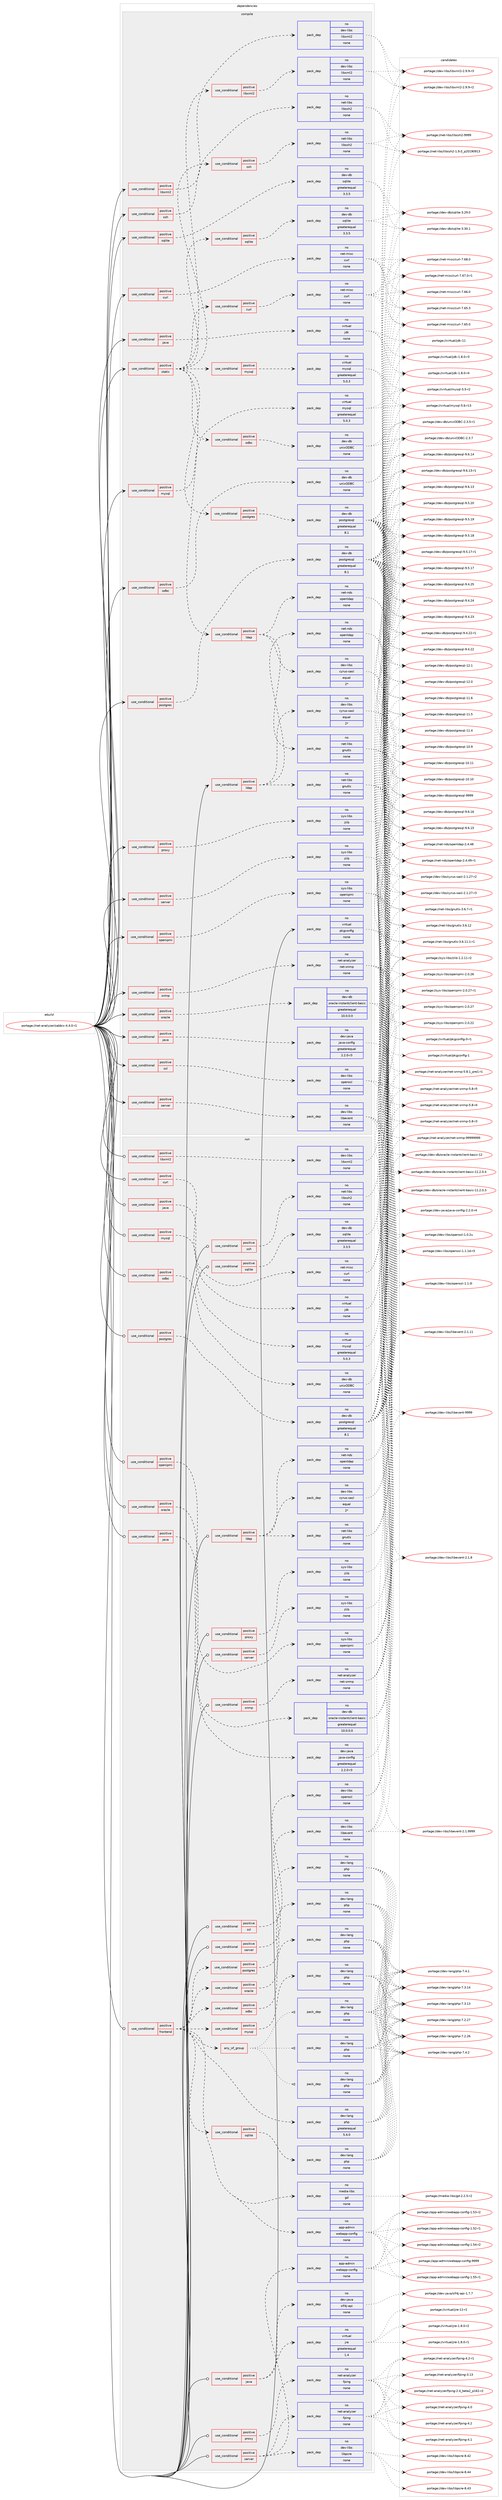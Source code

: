 digraph prolog {

# *************
# Graph options
# *************

newrank=true;
concentrate=true;
compound=true;
graph [rankdir=LR,fontname=Helvetica,fontsize=10,ranksep=1.5];#, ranksep=2.5, nodesep=0.2];
edge  [arrowhead=vee];
node  [fontname=Helvetica,fontsize=10];

# **********
# The ebuild
# **********

subgraph cluster_leftcol {
color=gray;
rank=same;
label=<<i>ebuild</i>>;
id [label="portage://net-analyzer/zabbix-4.4.0-r1", color=red, width=4, href="../net-analyzer/zabbix-4.4.0-r1.svg"];
}

# ****************
# The dependencies
# ****************

subgraph cluster_midcol {
color=gray;
label=<<i>dependencies</i>>;
subgraph cluster_compile {
fillcolor="#eeeeee";
style=filled;
label=<<i>compile</i>>;
subgraph cond34272 {
dependency153633 [label=<<TABLE BORDER="0" CELLBORDER="1" CELLSPACING="0" CELLPADDING="4"><TR><TD ROWSPAN="3" CELLPADDING="10">use_conditional</TD></TR><TR><TD>positive</TD></TR><TR><TD>curl</TD></TR></TABLE>>, shape=none, color=red];
subgraph pack116873 {
dependency153634 [label=<<TABLE BORDER="0" CELLBORDER="1" CELLSPACING="0" CELLPADDING="4" WIDTH="220"><TR><TD ROWSPAN="6" CELLPADDING="30">pack_dep</TD></TR><TR><TD WIDTH="110">no</TD></TR><TR><TD>net-misc</TD></TR><TR><TD>curl</TD></TR><TR><TD>none</TD></TR><TR><TD></TD></TR></TABLE>>, shape=none, color=blue];
}
dependency153633:e -> dependency153634:w [weight=20,style="dashed",arrowhead="vee"];
}
id:e -> dependency153633:w [weight=20,style="solid",arrowhead="vee"];
subgraph cond34273 {
dependency153635 [label=<<TABLE BORDER="0" CELLBORDER="1" CELLSPACING="0" CELLPADDING="4"><TR><TD ROWSPAN="3" CELLPADDING="10">use_conditional</TD></TR><TR><TD>positive</TD></TR><TR><TD>java</TD></TR></TABLE>>, shape=none, color=red];
subgraph pack116874 {
dependency153636 [label=<<TABLE BORDER="0" CELLBORDER="1" CELLSPACING="0" CELLPADDING="4" WIDTH="220"><TR><TD ROWSPAN="6" CELLPADDING="30">pack_dep</TD></TR><TR><TD WIDTH="110">no</TD></TR><TR><TD>dev-java</TD></TR><TR><TD>java-config</TD></TR><TR><TD>greaterequal</TD></TR><TR><TD>2.2.0-r3</TD></TR></TABLE>>, shape=none, color=blue];
}
dependency153635:e -> dependency153636:w [weight=20,style="dashed",arrowhead="vee"];
}
id:e -> dependency153635:w [weight=20,style="solid",arrowhead="vee"];
subgraph cond34274 {
dependency153637 [label=<<TABLE BORDER="0" CELLBORDER="1" CELLSPACING="0" CELLPADDING="4"><TR><TD ROWSPAN="3" CELLPADDING="10">use_conditional</TD></TR><TR><TD>positive</TD></TR><TR><TD>java</TD></TR></TABLE>>, shape=none, color=red];
subgraph pack116875 {
dependency153638 [label=<<TABLE BORDER="0" CELLBORDER="1" CELLSPACING="0" CELLPADDING="4" WIDTH="220"><TR><TD ROWSPAN="6" CELLPADDING="30">pack_dep</TD></TR><TR><TD WIDTH="110">no</TD></TR><TR><TD>virtual</TD></TR><TR><TD>jdk</TD></TR><TR><TD>none</TD></TR><TR><TD></TD></TR></TABLE>>, shape=none, color=blue];
}
dependency153637:e -> dependency153638:w [weight=20,style="dashed",arrowhead="vee"];
}
id:e -> dependency153637:w [weight=20,style="solid",arrowhead="vee"];
subgraph cond34275 {
dependency153639 [label=<<TABLE BORDER="0" CELLBORDER="1" CELLSPACING="0" CELLPADDING="4"><TR><TD ROWSPAN="3" CELLPADDING="10">use_conditional</TD></TR><TR><TD>positive</TD></TR><TR><TD>ldap</TD></TR></TABLE>>, shape=none, color=red];
subgraph pack116876 {
dependency153640 [label=<<TABLE BORDER="0" CELLBORDER="1" CELLSPACING="0" CELLPADDING="4" WIDTH="220"><TR><TD ROWSPAN="6" CELLPADDING="30">pack_dep</TD></TR><TR><TD WIDTH="110">no</TD></TR><TR><TD>net-nds</TD></TR><TR><TD>openldap</TD></TR><TR><TD>none</TD></TR><TR><TD></TD></TR></TABLE>>, shape=none, color=blue];
}
dependency153639:e -> dependency153640:w [weight=20,style="dashed",arrowhead="vee"];
subgraph pack116877 {
dependency153641 [label=<<TABLE BORDER="0" CELLBORDER="1" CELLSPACING="0" CELLPADDING="4" WIDTH="220"><TR><TD ROWSPAN="6" CELLPADDING="30">pack_dep</TD></TR><TR><TD WIDTH="110">no</TD></TR><TR><TD>dev-libs</TD></TR><TR><TD>cyrus-sasl</TD></TR><TR><TD>equal</TD></TR><TR><TD>2*</TD></TR></TABLE>>, shape=none, color=blue];
}
dependency153639:e -> dependency153641:w [weight=20,style="dashed",arrowhead="vee"];
subgraph pack116878 {
dependency153642 [label=<<TABLE BORDER="0" CELLBORDER="1" CELLSPACING="0" CELLPADDING="4" WIDTH="220"><TR><TD ROWSPAN="6" CELLPADDING="30">pack_dep</TD></TR><TR><TD WIDTH="110">no</TD></TR><TR><TD>net-libs</TD></TR><TR><TD>gnutls</TD></TR><TR><TD>none</TD></TR><TR><TD></TD></TR></TABLE>>, shape=none, color=blue];
}
dependency153639:e -> dependency153642:w [weight=20,style="dashed",arrowhead="vee"];
}
id:e -> dependency153639:w [weight=20,style="solid",arrowhead="vee"];
subgraph cond34276 {
dependency153643 [label=<<TABLE BORDER="0" CELLBORDER="1" CELLSPACING="0" CELLPADDING="4"><TR><TD ROWSPAN="3" CELLPADDING="10">use_conditional</TD></TR><TR><TD>positive</TD></TR><TR><TD>libxml2</TD></TR></TABLE>>, shape=none, color=red];
subgraph pack116879 {
dependency153644 [label=<<TABLE BORDER="0" CELLBORDER="1" CELLSPACING="0" CELLPADDING="4" WIDTH="220"><TR><TD ROWSPAN="6" CELLPADDING="30">pack_dep</TD></TR><TR><TD WIDTH="110">no</TD></TR><TR><TD>dev-libs</TD></TR><TR><TD>libxml2</TD></TR><TR><TD>none</TD></TR><TR><TD></TD></TR></TABLE>>, shape=none, color=blue];
}
dependency153643:e -> dependency153644:w [weight=20,style="dashed",arrowhead="vee"];
}
id:e -> dependency153643:w [weight=20,style="solid",arrowhead="vee"];
subgraph cond34277 {
dependency153645 [label=<<TABLE BORDER="0" CELLBORDER="1" CELLSPACING="0" CELLPADDING="4"><TR><TD ROWSPAN="3" CELLPADDING="10">use_conditional</TD></TR><TR><TD>positive</TD></TR><TR><TD>mysql</TD></TR></TABLE>>, shape=none, color=red];
subgraph pack116880 {
dependency153646 [label=<<TABLE BORDER="0" CELLBORDER="1" CELLSPACING="0" CELLPADDING="4" WIDTH="220"><TR><TD ROWSPAN="6" CELLPADDING="30">pack_dep</TD></TR><TR><TD WIDTH="110">no</TD></TR><TR><TD>virtual</TD></TR><TR><TD>mysql</TD></TR><TR><TD>greaterequal</TD></TR><TR><TD>5.0.3</TD></TR></TABLE>>, shape=none, color=blue];
}
dependency153645:e -> dependency153646:w [weight=20,style="dashed",arrowhead="vee"];
}
id:e -> dependency153645:w [weight=20,style="solid",arrowhead="vee"];
subgraph cond34278 {
dependency153647 [label=<<TABLE BORDER="0" CELLBORDER="1" CELLSPACING="0" CELLPADDING="4"><TR><TD ROWSPAN="3" CELLPADDING="10">use_conditional</TD></TR><TR><TD>positive</TD></TR><TR><TD>odbc</TD></TR></TABLE>>, shape=none, color=red];
subgraph pack116881 {
dependency153648 [label=<<TABLE BORDER="0" CELLBORDER="1" CELLSPACING="0" CELLPADDING="4" WIDTH="220"><TR><TD ROWSPAN="6" CELLPADDING="30">pack_dep</TD></TR><TR><TD WIDTH="110">no</TD></TR><TR><TD>dev-db</TD></TR><TR><TD>unixODBC</TD></TR><TR><TD>none</TD></TR><TR><TD></TD></TR></TABLE>>, shape=none, color=blue];
}
dependency153647:e -> dependency153648:w [weight=20,style="dashed",arrowhead="vee"];
}
id:e -> dependency153647:w [weight=20,style="solid",arrowhead="vee"];
subgraph cond34279 {
dependency153649 [label=<<TABLE BORDER="0" CELLBORDER="1" CELLSPACING="0" CELLPADDING="4"><TR><TD ROWSPAN="3" CELLPADDING="10">use_conditional</TD></TR><TR><TD>positive</TD></TR><TR><TD>openipmi</TD></TR></TABLE>>, shape=none, color=red];
subgraph pack116882 {
dependency153650 [label=<<TABLE BORDER="0" CELLBORDER="1" CELLSPACING="0" CELLPADDING="4" WIDTH="220"><TR><TD ROWSPAN="6" CELLPADDING="30">pack_dep</TD></TR><TR><TD WIDTH="110">no</TD></TR><TR><TD>sys-libs</TD></TR><TR><TD>openipmi</TD></TR><TR><TD>none</TD></TR><TR><TD></TD></TR></TABLE>>, shape=none, color=blue];
}
dependency153649:e -> dependency153650:w [weight=20,style="dashed",arrowhead="vee"];
}
id:e -> dependency153649:w [weight=20,style="solid",arrowhead="vee"];
subgraph cond34280 {
dependency153651 [label=<<TABLE BORDER="0" CELLBORDER="1" CELLSPACING="0" CELLPADDING="4"><TR><TD ROWSPAN="3" CELLPADDING="10">use_conditional</TD></TR><TR><TD>positive</TD></TR><TR><TD>oracle</TD></TR></TABLE>>, shape=none, color=red];
subgraph pack116883 {
dependency153652 [label=<<TABLE BORDER="0" CELLBORDER="1" CELLSPACING="0" CELLPADDING="4" WIDTH="220"><TR><TD ROWSPAN="6" CELLPADDING="30">pack_dep</TD></TR><TR><TD WIDTH="110">no</TD></TR><TR><TD>dev-db</TD></TR><TR><TD>oracle-instantclient-basic</TD></TR><TR><TD>greaterequal</TD></TR><TR><TD>10.0.0.0</TD></TR></TABLE>>, shape=none, color=blue];
}
dependency153651:e -> dependency153652:w [weight=20,style="dashed",arrowhead="vee"];
}
id:e -> dependency153651:w [weight=20,style="solid",arrowhead="vee"];
subgraph cond34281 {
dependency153653 [label=<<TABLE BORDER="0" CELLBORDER="1" CELLSPACING="0" CELLPADDING="4"><TR><TD ROWSPAN="3" CELLPADDING="10">use_conditional</TD></TR><TR><TD>positive</TD></TR><TR><TD>postgres</TD></TR></TABLE>>, shape=none, color=red];
subgraph pack116884 {
dependency153654 [label=<<TABLE BORDER="0" CELLBORDER="1" CELLSPACING="0" CELLPADDING="4" WIDTH="220"><TR><TD ROWSPAN="6" CELLPADDING="30">pack_dep</TD></TR><TR><TD WIDTH="110">no</TD></TR><TR><TD>dev-db</TD></TR><TR><TD>postgresql</TD></TR><TR><TD>greaterequal</TD></TR><TR><TD>8.1</TD></TR></TABLE>>, shape=none, color=blue];
}
dependency153653:e -> dependency153654:w [weight=20,style="dashed",arrowhead="vee"];
}
id:e -> dependency153653:w [weight=20,style="solid",arrowhead="vee"];
subgraph cond34282 {
dependency153655 [label=<<TABLE BORDER="0" CELLBORDER="1" CELLSPACING="0" CELLPADDING="4"><TR><TD ROWSPAN="3" CELLPADDING="10">use_conditional</TD></TR><TR><TD>positive</TD></TR><TR><TD>proxy</TD></TR></TABLE>>, shape=none, color=red];
subgraph pack116885 {
dependency153656 [label=<<TABLE BORDER="0" CELLBORDER="1" CELLSPACING="0" CELLPADDING="4" WIDTH="220"><TR><TD ROWSPAN="6" CELLPADDING="30">pack_dep</TD></TR><TR><TD WIDTH="110">no</TD></TR><TR><TD>sys-libs</TD></TR><TR><TD>zlib</TD></TR><TR><TD>none</TD></TR><TR><TD></TD></TR></TABLE>>, shape=none, color=blue];
}
dependency153655:e -> dependency153656:w [weight=20,style="dashed",arrowhead="vee"];
}
id:e -> dependency153655:w [weight=20,style="solid",arrowhead="vee"];
subgraph cond34283 {
dependency153657 [label=<<TABLE BORDER="0" CELLBORDER="1" CELLSPACING="0" CELLPADDING="4"><TR><TD ROWSPAN="3" CELLPADDING="10">use_conditional</TD></TR><TR><TD>positive</TD></TR><TR><TD>server</TD></TR></TABLE>>, shape=none, color=red];
subgraph pack116886 {
dependency153658 [label=<<TABLE BORDER="0" CELLBORDER="1" CELLSPACING="0" CELLPADDING="4" WIDTH="220"><TR><TD ROWSPAN="6" CELLPADDING="30">pack_dep</TD></TR><TR><TD WIDTH="110">no</TD></TR><TR><TD>dev-libs</TD></TR><TR><TD>libevent</TD></TR><TR><TD>none</TD></TR><TR><TD></TD></TR></TABLE>>, shape=none, color=blue];
}
dependency153657:e -> dependency153658:w [weight=20,style="dashed",arrowhead="vee"];
}
id:e -> dependency153657:w [weight=20,style="solid",arrowhead="vee"];
subgraph cond34284 {
dependency153659 [label=<<TABLE BORDER="0" CELLBORDER="1" CELLSPACING="0" CELLPADDING="4"><TR><TD ROWSPAN="3" CELLPADDING="10">use_conditional</TD></TR><TR><TD>positive</TD></TR><TR><TD>server</TD></TR></TABLE>>, shape=none, color=red];
subgraph pack116887 {
dependency153660 [label=<<TABLE BORDER="0" CELLBORDER="1" CELLSPACING="0" CELLPADDING="4" WIDTH="220"><TR><TD ROWSPAN="6" CELLPADDING="30">pack_dep</TD></TR><TR><TD WIDTH="110">no</TD></TR><TR><TD>sys-libs</TD></TR><TR><TD>zlib</TD></TR><TR><TD>none</TD></TR><TR><TD></TD></TR></TABLE>>, shape=none, color=blue];
}
dependency153659:e -> dependency153660:w [weight=20,style="dashed",arrowhead="vee"];
}
id:e -> dependency153659:w [weight=20,style="solid",arrowhead="vee"];
subgraph cond34285 {
dependency153661 [label=<<TABLE BORDER="0" CELLBORDER="1" CELLSPACING="0" CELLPADDING="4"><TR><TD ROWSPAN="3" CELLPADDING="10">use_conditional</TD></TR><TR><TD>positive</TD></TR><TR><TD>snmp</TD></TR></TABLE>>, shape=none, color=red];
subgraph pack116888 {
dependency153662 [label=<<TABLE BORDER="0" CELLBORDER="1" CELLSPACING="0" CELLPADDING="4" WIDTH="220"><TR><TD ROWSPAN="6" CELLPADDING="30">pack_dep</TD></TR><TR><TD WIDTH="110">no</TD></TR><TR><TD>net-analyzer</TD></TR><TR><TD>net-snmp</TD></TR><TR><TD>none</TD></TR><TR><TD></TD></TR></TABLE>>, shape=none, color=blue];
}
dependency153661:e -> dependency153662:w [weight=20,style="dashed",arrowhead="vee"];
}
id:e -> dependency153661:w [weight=20,style="solid",arrowhead="vee"];
subgraph cond34286 {
dependency153663 [label=<<TABLE BORDER="0" CELLBORDER="1" CELLSPACING="0" CELLPADDING="4"><TR><TD ROWSPAN="3" CELLPADDING="10">use_conditional</TD></TR><TR><TD>positive</TD></TR><TR><TD>sqlite</TD></TR></TABLE>>, shape=none, color=red];
subgraph pack116889 {
dependency153664 [label=<<TABLE BORDER="0" CELLBORDER="1" CELLSPACING="0" CELLPADDING="4" WIDTH="220"><TR><TD ROWSPAN="6" CELLPADDING="30">pack_dep</TD></TR><TR><TD WIDTH="110">no</TD></TR><TR><TD>dev-db</TD></TR><TR><TD>sqlite</TD></TR><TR><TD>greaterequal</TD></TR><TR><TD>3.3.5</TD></TR></TABLE>>, shape=none, color=blue];
}
dependency153663:e -> dependency153664:w [weight=20,style="dashed",arrowhead="vee"];
}
id:e -> dependency153663:w [weight=20,style="solid",arrowhead="vee"];
subgraph cond34287 {
dependency153665 [label=<<TABLE BORDER="0" CELLBORDER="1" CELLSPACING="0" CELLPADDING="4"><TR><TD ROWSPAN="3" CELLPADDING="10">use_conditional</TD></TR><TR><TD>positive</TD></TR><TR><TD>ssh</TD></TR></TABLE>>, shape=none, color=red];
subgraph pack116890 {
dependency153666 [label=<<TABLE BORDER="0" CELLBORDER="1" CELLSPACING="0" CELLPADDING="4" WIDTH="220"><TR><TD ROWSPAN="6" CELLPADDING="30">pack_dep</TD></TR><TR><TD WIDTH="110">no</TD></TR><TR><TD>net-libs</TD></TR><TR><TD>libssh2</TD></TR><TR><TD>none</TD></TR><TR><TD></TD></TR></TABLE>>, shape=none, color=blue];
}
dependency153665:e -> dependency153666:w [weight=20,style="dashed",arrowhead="vee"];
}
id:e -> dependency153665:w [weight=20,style="solid",arrowhead="vee"];
subgraph cond34288 {
dependency153667 [label=<<TABLE BORDER="0" CELLBORDER="1" CELLSPACING="0" CELLPADDING="4"><TR><TD ROWSPAN="3" CELLPADDING="10">use_conditional</TD></TR><TR><TD>positive</TD></TR><TR><TD>ssl</TD></TR></TABLE>>, shape=none, color=red];
subgraph pack116891 {
dependency153668 [label=<<TABLE BORDER="0" CELLBORDER="1" CELLSPACING="0" CELLPADDING="4" WIDTH="220"><TR><TD ROWSPAN="6" CELLPADDING="30">pack_dep</TD></TR><TR><TD WIDTH="110">no</TD></TR><TR><TD>dev-libs</TD></TR><TR><TD>openssl</TD></TR><TR><TD>none</TD></TR><TR><TD></TD></TR></TABLE>>, shape=none, color=blue];
}
dependency153667:e -> dependency153668:w [weight=20,style="dashed",arrowhead="vee"];
}
id:e -> dependency153667:w [weight=20,style="solid",arrowhead="vee"];
subgraph cond34289 {
dependency153669 [label=<<TABLE BORDER="0" CELLBORDER="1" CELLSPACING="0" CELLPADDING="4"><TR><TD ROWSPAN="3" CELLPADDING="10">use_conditional</TD></TR><TR><TD>positive</TD></TR><TR><TD>static</TD></TR></TABLE>>, shape=none, color=red];
subgraph cond34290 {
dependency153670 [label=<<TABLE BORDER="0" CELLBORDER="1" CELLSPACING="0" CELLPADDING="4"><TR><TD ROWSPAN="3" CELLPADDING="10">use_conditional</TD></TR><TR><TD>positive</TD></TR><TR><TD>ldap</TD></TR></TABLE>>, shape=none, color=red];
subgraph pack116892 {
dependency153671 [label=<<TABLE BORDER="0" CELLBORDER="1" CELLSPACING="0" CELLPADDING="4" WIDTH="220"><TR><TD ROWSPAN="6" CELLPADDING="30">pack_dep</TD></TR><TR><TD WIDTH="110">no</TD></TR><TR><TD>net-nds</TD></TR><TR><TD>openldap</TD></TR><TR><TD>none</TD></TR><TR><TD></TD></TR></TABLE>>, shape=none, color=blue];
}
dependency153670:e -> dependency153671:w [weight=20,style="dashed",arrowhead="vee"];
subgraph pack116893 {
dependency153672 [label=<<TABLE BORDER="0" CELLBORDER="1" CELLSPACING="0" CELLPADDING="4" WIDTH="220"><TR><TD ROWSPAN="6" CELLPADDING="30">pack_dep</TD></TR><TR><TD WIDTH="110">no</TD></TR><TR><TD>dev-libs</TD></TR><TR><TD>cyrus-sasl</TD></TR><TR><TD>equal</TD></TR><TR><TD>2*</TD></TR></TABLE>>, shape=none, color=blue];
}
dependency153670:e -> dependency153672:w [weight=20,style="dashed",arrowhead="vee"];
subgraph pack116894 {
dependency153673 [label=<<TABLE BORDER="0" CELLBORDER="1" CELLSPACING="0" CELLPADDING="4" WIDTH="220"><TR><TD ROWSPAN="6" CELLPADDING="30">pack_dep</TD></TR><TR><TD WIDTH="110">no</TD></TR><TR><TD>net-libs</TD></TR><TR><TD>gnutls</TD></TR><TR><TD>none</TD></TR><TR><TD></TD></TR></TABLE>>, shape=none, color=blue];
}
dependency153670:e -> dependency153673:w [weight=20,style="dashed",arrowhead="vee"];
}
dependency153669:e -> dependency153670:w [weight=20,style="dashed",arrowhead="vee"];
subgraph cond34291 {
dependency153674 [label=<<TABLE BORDER="0" CELLBORDER="1" CELLSPACING="0" CELLPADDING="4"><TR><TD ROWSPAN="3" CELLPADDING="10">use_conditional</TD></TR><TR><TD>positive</TD></TR><TR><TD>mysql</TD></TR></TABLE>>, shape=none, color=red];
subgraph pack116895 {
dependency153675 [label=<<TABLE BORDER="0" CELLBORDER="1" CELLSPACING="0" CELLPADDING="4" WIDTH="220"><TR><TD ROWSPAN="6" CELLPADDING="30">pack_dep</TD></TR><TR><TD WIDTH="110">no</TD></TR><TR><TD>virtual</TD></TR><TR><TD>mysql</TD></TR><TR><TD>greaterequal</TD></TR><TR><TD>5.0.3</TD></TR></TABLE>>, shape=none, color=blue];
}
dependency153674:e -> dependency153675:w [weight=20,style="dashed",arrowhead="vee"];
}
dependency153669:e -> dependency153674:w [weight=20,style="dashed",arrowhead="vee"];
subgraph cond34292 {
dependency153676 [label=<<TABLE BORDER="0" CELLBORDER="1" CELLSPACING="0" CELLPADDING="4"><TR><TD ROWSPAN="3" CELLPADDING="10">use_conditional</TD></TR><TR><TD>positive</TD></TR><TR><TD>sqlite</TD></TR></TABLE>>, shape=none, color=red];
subgraph pack116896 {
dependency153677 [label=<<TABLE BORDER="0" CELLBORDER="1" CELLSPACING="0" CELLPADDING="4" WIDTH="220"><TR><TD ROWSPAN="6" CELLPADDING="30">pack_dep</TD></TR><TR><TD WIDTH="110">no</TD></TR><TR><TD>dev-db</TD></TR><TR><TD>sqlite</TD></TR><TR><TD>greaterequal</TD></TR><TR><TD>3.3.5</TD></TR></TABLE>>, shape=none, color=blue];
}
dependency153676:e -> dependency153677:w [weight=20,style="dashed",arrowhead="vee"];
}
dependency153669:e -> dependency153676:w [weight=20,style="dashed",arrowhead="vee"];
subgraph cond34293 {
dependency153678 [label=<<TABLE BORDER="0" CELLBORDER="1" CELLSPACING="0" CELLPADDING="4"><TR><TD ROWSPAN="3" CELLPADDING="10">use_conditional</TD></TR><TR><TD>positive</TD></TR><TR><TD>postgres</TD></TR></TABLE>>, shape=none, color=red];
subgraph pack116897 {
dependency153679 [label=<<TABLE BORDER="0" CELLBORDER="1" CELLSPACING="0" CELLPADDING="4" WIDTH="220"><TR><TD ROWSPAN="6" CELLPADDING="30">pack_dep</TD></TR><TR><TD WIDTH="110">no</TD></TR><TR><TD>dev-db</TD></TR><TR><TD>postgresql</TD></TR><TR><TD>greaterequal</TD></TR><TR><TD>8.1</TD></TR></TABLE>>, shape=none, color=blue];
}
dependency153678:e -> dependency153679:w [weight=20,style="dashed",arrowhead="vee"];
}
dependency153669:e -> dependency153678:w [weight=20,style="dashed",arrowhead="vee"];
subgraph cond34294 {
dependency153680 [label=<<TABLE BORDER="0" CELLBORDER="1" CELLSPACING="0" CELLPADDING="4"><TR><TD ROWSPAN="3" CELLPADDING="10">use_conditional</TD></TR><TR><TD>positive</TD></TR><TR><TD>libxml2</TD></TR></TABLE>>, shape=none, color=red];
subgraph pack116898 {
dependency153681 [label=<<TABLE BORDER="0" CELLBORDER="1" CELLSPACING="0" CELLPADDING="4" WIDTH="220"><TR><TD ROWSPAN="6" CELLPADDING="30">pack_dep</TD></TR><TR><TD WIDTH="110">no</TD></TR><TR><TD>dev-libs</TD></TR><TR><TD>libxml2</TD></TR><TR><TD>none</TD></TR><TR><TD></TD></TR></TABLE>>, shape=none, color=blue];
}
dependency153680:e -> dependency153681:w [weight=20,style="dashed",arrowhead="vee"];
}
dependency153669:e -> dependency153680:w [weight=20,style="dashed",arrowhead="vee"];
subgraph cond34295 {
dependency153682 [label=<<TABLE BORDER="0" CELLBORDER="1" CELLSPACING="0" CELLPADDING="4"><TR><TD ROWSPAN="3" CELLPADDING="10">use_conditional</TD></TR><TR><TD>positive</TD></TR><TR><TD>curl</TD></TR></TABLE>>, shape=none, color=red];
subgraph pack116899 {
dependency153683 [label=<<TABLE BORDER="0" CELLBORDER="1" CELLSPACING="0" CELLPADDING="4" WIDTH="220"><TR><TD ROWSPAN="6" CELLPADDING="30">pack_dep</TD></TR><TR><TD WIDTH="110">no</TD></TR><TR><TD>net-misc</TD></TR><TR><TD>curl</TD></TR><TR><TD>none</TD></TR><TR><TD></TD></TR></TABLE>>, shape=none, color=blue];
}
dependency153682:e -> dependency153683:w [weight=20,style="dashed",arrowhead="vee"];
}
dependency153669:e -> dependency153682:w [weight=20,style="dashed",arrowhead="vee"];
subgraph cond34296 {
dependency153684 [label=<<TABLE BORDER="0" CELLBORDER="1" CELLSPACING="0" CELLPADDING="4"><TR><TD ROWSPAN="3" CELLPADDING="10">use_conditional</TD></TR><TR><TD>positive</TD></TR><TR><TD>ssh</TD></TR></TABLE>>, shape=none, color=red];
subgraph pack116900 {
dependency153685 [label=<<TABLE BORDER="0" CELLBORDER="1" CELLSPACING="0" CELLPADDING="4" WIDTH="220"><TR><TD ROWSPAN="6" CELLPADDING="30">pack_dep</TD></TR><TR><TD WIDTH="110">no</TD></TR><TR><TD>net-libs</TD></TR><TR><TD>libssh2</TD></TR><TR><TD>none</TD></TR><TR><TD></TD></TR></TABLE>>, shape=none, color=blue];
}
dependency153684:e -> dependency153685:w [weight=20,style="dashed",arrowhead="vee"];
}
dependency153669:e -> dependency153684:w [weight=20,style="dashed",arrowhead="vee"];
subgraph cond34297 {
dependency153686 [label=<<TABLE BORDER="0" CELLBORDER="1" CELLSPACING="0" CELLPADDING="4"><TR><TD ROWSPAN="3" CELLPADDING="10">use_conditional</TD></TR><TR><TD>positive</TD></TR><TR><TD>odbc</TD></TR></TABLE>>, shape=none, color=red];
subgraph pack116901 {
dependency153687 [label=<<TABLE BORDER="0" CELLBORDER="1" CELLSPACING="0" CELLPADDING="4" WIDTH="220"><TR><TD ROWSPAN="6" CELLPADDING="30">pack_dep</TD></TR><TR><TD WIDTH="110">no</TD></TR><TR><TD>dev-db</TD></TR><TR><TD>unixODBC</TD></TR><TR><TD>none</TD></TR><TR><TD></TD></TR></TABLE>>, shape=none, color=blue];
}
dependency153686:e -> dependency153687:w [weight=20,style="dashed",arrowhead="vee"];
}
dependency153669:e -> dependency153686:w [weight=20,style="dashed",arrowhead="vee"];
}
id:e -> dependency153669:w [weight=20,style="solid",arrowhead="vee"];
subgraph pack116902 {
dependency153688 [label=<<TABLE BORDER="0" CELLBORDER="1" CELLSPACING="0" CELLPADDING="4" WIDTH="220"><TR><TD ROWSPAN="6" CELLPADDING="30">pack_dep</TD></TR><TR><TD WIDTH="110">no</TD></TR><TR><TD>virtual</TD></TR><TR><TD>pkgconfig</TD></TR><TR><TD>none</TD></TR><TR><TD></TD></TR></TABLE>>, shape=none, color=blue];
}
id:e -> dependency153688:w [weight=20,style="solid",arrowhead="vee"];
}
subgraph cluster_compileandrun {
fillcolor="#eeeeee";
style=filled;
label=<<i>compile and run</i>>;
}
subgraph cluster_run {
fillcolor="#eeeeee";
style=filled;
label=<<i>run</i>>;
subgraph cond34298 {
dependency153689 [label=<<TABLE BORDER="0" CELLBORDER="1" CELLSPACING="0" CELLPADDING="4"><TR><TD ROWSPAN="3" CELLPADDING="10">use_conditional</TD></TR><TR><TD>positive</TD></TR><TR><TD>curl</TD></TR></TABLE>>, shape=none, color=red];
subgraph pack116903 {
dependency153690 [label=<<TABLE BORDER="0" CELLBORDER="1" CELLSPACING="0" CELLPADDING="4" WIDTH="220"><TR><TD ROWSPAN="6" CELLPADDING="30">pack_dep</TD></TR><TR><TD WIDTH="110">no</TD></TR><TR><TD>net-misc</TD></TR><TR><TD>curl</TD></TR><TR><TD>none</TD></TR><TR><TD></TD></TR></TABLE>>, shape=none, color=blue];
}
dependency153689:e -> dependency153690:w [weight=20,style="dashed",arrowhead="vee"];
}
id:e -> dependency153689:w [weight=20,style="solid",arrowhead="odot"];
subgraph cond34299 {
dependency153691 [label=<<TABLE BORDER="0" CELLBORDER="1" CELLSPACING="0" CELLPADDING="4"><TR><TD ROWSPAN="3" CELLPADDING="10">use_conditional</TD></TR><TR><TD>positive</TD></TR><TR><TD>frontend</TD></TR></TABLE>>, shape=none, color=red];
subgraph pack116904 {
dependency153692 [label=<<TABLE BORDER="0" CELLBORDER="1" CELLSPACING="0" CELLPADDING="4" WIDTH="220"><TR><TD ROWSPAN="6" CELLPADDING="30">pack_dep</TD></TR><TR><TD WIDTH="110">no</TD></TR><TR><TD>dev-lang</TD></TR><TR><TD>php</TD></TR><TR><TD>greaterequal</TD></TR><TR><TD>5.4.0</TD></TR></TABLE>>, shape=none, color=blue];
}
dependency153691:e -> dependency153692:w [weight=20,style="dashed",arrowhead="vee"];
subgraph any2336 {
dependency153693 [label=<<TABLE BORDER="0" CELLBORDER="1" CELLSPACING="0" CELLPADDING="4"><TR><TD CELLPADDING="10">any_of_group</TD></TR></TABLE>>, shape=none, color=red];subgraph pack116905 {
dependency153694 [label=<<TABLE BORDER="0" CELLBORDER="1" CELLSPACING="0" CELLPADDING="4" WIDTH="220"><TR><TD ROWSPAN="6" CELLPADDING="30">pack_dep</TD></TR><TR><TD WIDTH="110">no</TD></TR><TR><TD>dev-lang</TD></TR><TR><TD>php</TD></TR><TR><TD>none</TD></TR><TR><TD></TD></TR></TABLE>>, shape=none, color=blue];
}
dependency153693:e -> dependency153694:w [weight=20,style="dotted",arrowhead="oinv"];
subgraph pack116906 {
dependency153695 [label=<<TABLE BORDER="0" CELLBORDER="1" CELLSPACING="0" CELLPADDING="4" WIDTH="220"><TR><TD ROWSPAN="6" CELLPADDING="30">pack_dep</TD></TR><TR><TD WIDTH="110">no</TD></TR><TR><TD>dev-lang</TD></TR><TR><TD>php</TD></TR><TR><TD>none</TD></TR><TR><TD></TD></TR></TABLE>>, shape=none, color=blue];
}
dependency153693:e -> dependency153695:w [weight=20,style="dotted",arrowhead="oinv"];
subgraph pack116907 {
dependency153696 [label=<<TABLE BORDER="0" CELLBORDER="1" CELLSPACING="0" CELLPADDING="4" WIDTH="220"><TR><TD ROWSPAN="6" CELLPADDING="30">pack_dep</TD></TR><TR><TD WIDTH="110">no</TD></TR><TR><TD>dev-lang</TD></TR><TR><TD>php</TD></TR><TR><TD>none</TD></TR><TR><TD></TD></TR></TABLE>>, shape=none, color=blue];
}
dependency153693:e -> dependency153696:w [weight=20,style="dotted",arrowhead="oinv"];
}
dependency153691:e -> dependency153693:w [weight=20,style="dashed",arrowhead="vee"];
subgraph cond34300 {
dependency153697 [label=<<TABLE BORDER="0" CELLBORDER="1" CELLSPACING="0" CELLPADDING="4"><TR><TD ROWSPAN="3" CELLPADDING="10">use_conditional</TD></TR><TR><TD>positive</TD></TR><TR><TD>mysql</TD></TR></TABLE>>, shape=none, color=red];
subgraph pack116908 {
dependency153698 [label=<<TABLE BORDER="0" CELLBORDER="1" CELLSPACING="0" CELLPADDING="4" WIDTH="220"><TR><TD ROWSPAN="6" CELLPADDING="30">pack_dep</TD></TR><TR><TD WIDTH="110">no</TD></TR><TR><TD>dev-lang</TD></TR><TR><TD>php</TD></TR><TR><TD>none</TD></TR><TR><TD></TD></TR></TABLE>>, shape=none, color=blue];
}
dependency153697:e -> dependency153698:w [weight=20,style="dashed",arrowhead="vee"];
}
dependency153691:e -> dependency153697:w [weight=20,style="dashed",arrowhead="vee"];
subgraph cond34301 {
dependency153699 [label=<<TABLE BORDER="0" CELLBORDER="1" CELLSPACING="0" CELLPADDING="4"><TR><TD ROWSPAN="3" CELLPADDING="10">use_conditional</TD></TR><TR><TD>positive</TD></TR><TR><TD>odbc</TD></TR></TABLE>>, shape=none, color=red];
subgraph pack116909 {
dependency153700 [label=<<TABLE BORDER="0" CELLBORDER="1" CELLSPACING="0" CELLPADDING="4" WIDTH="220"><TR><TD ROWSPAN="6" CELLPADDING="30">pack_dep</TD></TR><TR><TD WIDTH="110">no</TD></TR><TR><TD>dev-lang</TD></TR><TR><TD>php</TD></TR><TR><TD>none</TD></TR><TR><TD></TD></TR></TABLE>>, shape=none, color=blue];
}
dependency153699:e -> dependency153700:w [weight=20,style="dashed",arrowhead="vee"];
}
dependency153691:e -> dependency153699:w [weight=20,style="dashed",arrowhead="vee"];
subgraph cond34302 {
dependency153701 [label=<<TABLE BORDER="0" CELLBORDER="1" CELLSPACING="0" CELLPADDING="4"><TR><TD ROWSPAN="3" CELLPADDING="10">use_conditional</TD></TR><TR><TD>positive</TD></TR><TR><TD>oracle</TD></TR></TABLE>>, shape=none, color=red];
subgraph pack116910 {
dependency153702 [label=<<TABLE BORDER="0" CELLBORDER="1" CELLSPACING="0" CELLPADDING="4" WIDTH="220"><TR><TD ROWSPAN="6" CELLPADDING="30">pack_dep</TD></TR><TR><TD WIDTH="110">no</TD></TR><TR><TD>dev-lang</TD></TR><TR><TD>php</TD></TR><TR><TD>none</TD></TR><TR><TD></TD></TR></TABLE>>, shape=none, color=blue];
}
dependency153701:e -> dependency153702:w [weight=20,style="dashed",arrowhead="vee"];
}
dependency153691:e -> dependency153701:w [weight=20,style="dashed",arrowhead="vee"];
subgraph cond34303 {
dependency153703 [label=<<TABLE BORDER="0" CELLBORDER="1" CELLSPACING="0" CELLPADDING="4"><TR><TD ROWSPAN="3" CELLPADDING="10">use_conditional</TD></TR><TR><TD>positive</TD></TR><TR><TD>postgres</TD></TR></TABLE>>, shape=none, color=red];
subgraph pack116911 {
dependency153704 [label=<<TABLE BORDER="0" CELLBORDER="1" CELLSPACING="0" CELLPADDING="4" WIDTH="220"><TR><TD ROWSPAN="6" CELLPADDING="30">pack_dep</TD></TR><TR><TD WIDTH="110">no</TD></TR><TR><TD>dev-lang</TD></TR><TR><TD>php</TD></TR><TR><TD>none</TD></TR><TR><TD></TD></TR></TABLE>>, shape=none, color=blue];
}
dependency153703:e -> dependency153704:w [weight=20,style="dashed",arrowhead="vee"];
}
dependency153691:e -> dependency153703:w [weight=20,style="dashed",arrowhead="vee"];
subgraph cond34304 {
dependency153705 [label=<<TABLE BORDER="0" CELLBORDER="1" CELLSPACING="0" CELLPADDING="4"><TR><TD ROWSPAN="3" CELLPADDING="10">use_conditional</TD></TR><TR><TD>positive</TD></TR><TR><TD>sqlite</TD></TR></TABLE>>, shape=none, color=red];
subgraph pack116912 {
dependency153706 [label=<<TABLE BORDER="0" CELLBORDER="1" CELLSPACING="0" CELLPADDING="4" WIDTH="220"><TR><TD ROWSPAN="6" CELLPADDING="30">pack_dep</TD></TR><TR><TD WIDTH="110">no</TD></TR><TR><TD>dev-lang</TD></TR><TR><TD>php</TD></TR><TR><TD>none</TD></TR><TR><TD></TD></TR></TABLE>>, shape=none, color=blue];
}
dependency153705:e -> dependency153706:w [weight=20,style="dashed",arrowhead="vee"];
}
dependency153691:e -> dependency153705:w [weight=20,style="dashed",arrowhead="vee"];
subgraph pack116913 {
dependency153707 [label=<<TABLE BORDER="0" CELLBORDER="1" CELLSPACING="0" CELLPADDING="4" WIDTH="220"><TR><TD ROWSPAN="6" CELLPADDING="30">pack_dep</TD></TR><TR><TD WIDTH="110">no</TD></TR><TR><TD>media-libs</TD></TR><TR><TD>gd</TD></TR><TR><TD>none</TD></TR><TR><TD></TD></TR></TABLE>>, shape=none, color=blue];
}
dependency153691:e -> dependency153707:w [weight=20,style="dashed",arrowhead="vee"];
subgraph pack116914 {
dependency153708 [label=<<TABLE BORDER="0" CELLBORDER="1" CELLSPACING="0" CELLPADDING="4" WIDTH="220"><TR><TD ROWSPAN="6" CELLPADDING="30">pack_dep</TD></TR><TR><TD WIDTH="110">no</TD></TR><TR><TD>app-admin</TD></TR><TR><TD>webapp-config</TD></TR><TR><TD>none</TD></TR><TR><TD></TD></TR></TABLE>>, shape=none, color=blue];
}
dependency153691:e -> dependency153708:w [weight=20,style="dashed",arrowhead="vee"];
}
id:e -> dependency153691:w [weight=20,style="solid",arrowhead="odot"];
subgraph cond34305 {
dependency153709 [label=<<TABLE BORDER="0" CELLBORDER="1" CELLSPACING="0" CELLPADDING="4"><TR><TD ROWSPAN="3" CELLPADDING="10">use_conditional</TD></TR><TR><TD>positive</TD></TR><TR><TD>java</TD></TR></TABLE>>, shape=none, color=red];
subgraph pack116915 {
dependency153710 [label=<<TABLE BORDER="0" CELLBORDER="1" CELLSPACING="0" CELLPADDING="4" WIDTH="220"><TR><TD ROWSPAN="6" CELLPADDING="30">pack_dep</TD></TR><TR><TD WIDTH="110">no</TD></TR><TR><TD>dev-java</TD></TR><TR><TD>java-config</TD></TR><TR><TD>greaterequal</TD></TR><TR><TD>2.2.0-r3</TD></TR></TABLE>>, shape=none, color=blue];
}
dependency153709:e -> dependency153710:w [weight=20,style="dashed",arrowhead="vee"];
}
id:e -> dependency153709:w [weight=20,style="solid",arrowhead="odot"];
subgraph cond34306 {
dependency153711 [label=<<TABLE BORDER="0" CELLBORDER="1" CELLSPACING="0" CELLPADDING="4"><TR><TD ROWSPAN="3" CELLPADDING="10">use_conditional</TD></TR><TR><TD>positive</TD></TR><TR><TD>java</TD></TR></TABLE>>, shape=none, color=red];
subgraph pack116916 {
dependency153712 [label=<<TABLE BORDER="0" CELLBORDER="1" CELLSPACING="0" CELLPADDING="4" WIDTH="220"><TR><TD ROWSPAN="6" CELLPADDING="30">pack_dep</TD></TR><TR><TD WIDTH="110">no</TD></TR><TR><TD>virtual</TD></TR><TR><TD>jdk</TD></TR><TR><TD>none</TD></TR><TR><TD></TD></TR></TABLE>>, shape=none, color=blue];
}
dependency153711:e -> dependency153712:w [weight=20,style="dashed",arrowhead="vee"];
}
id:e -> dependency153711:w [weight=20,style="solid",arrowhead="odot"];
subgraph cond34307 {
dependency153713 [label=<<TABLE BORDER="0" CELLBORDER="1" CELLSPACING="0" CELLPADDING="4"><TR><TD ROWSPAN="3" CELLPADDING="10">use_conditional</TD></TR><TR><TD>positive</TD></TR><TR><TD>java</TD></TR></TABLE>>, shape=none, color=red];
subgraph pack116917 {
dependency153714 [label=<<TABLE BORDER="0" CELLBORDER="1" CELLSPACING="0" CELLPADDING="4" WIDTH="220"><TR><TD ROWSPAN="6" CELLPADDING="30">pack_dep</TD></TR><TR><TD WIDTH="110">no</TD></TR><TR><TD>virtual</TD></TR><TR><TD>jre</TD></TR><TR><TD>greaterequal</TD></TR><TR><TD>1.4</TD></TR></TABLE>>, shape=none, color=blue];
}
dependency153713:e -> dependency153714:w [weight=20,style="dashed",arrowhead="vee"];
subgraph pack116918 {
dependency153715 [label=<<TABLE BORDER="0" CELLBORDER="1" CELLSPACING="0" CELLPADDING="4" WIDTH="220"><TR><TD ROWSPAN="6" CELLPADDING="30">pack_dep</TD></TR><TR><TD WIDTH="110">no</TD></TR><TR><TD>dev-java</TD></TR><TR><TD>slf4j-api</TD></TR><TR><TD>none</TD></TR><TR><TD></TD></TR></TABLE>>, shape=none, color=blue];
}
dependency153713:e -> dependency153715:w [weight=20,style="dashed",arrowhead="vee"];
}
id:e -> dependency153713:w [weight=20,style="solid",arrowhead="odot"];
subgraph cond34308 {
dependency153716 [label=<<TABLE BORDER="0" CELLBORDER="1" CELLSPACING="0" CELLPADDING="4"><TR><TD ROWSPAN="3" CELLPADDING="10">use_conditional</TD></TR><TR><TD>positive</TD></TR><TR><TD>ldap</TD></TR></TABLE>>, shape=none, color=red];
subgraph pack116919 {
dependency153717 [label=<<TABLE BORDER="0" CELLBORDER="1" CELLSPACING="0" CELLPADDING="4" WIDTH="220"><TR><TD ROWSPAN="6" CELLPADDING="30">pack_dep</TD></TR><TR><TD WIDTH="110">no</TD></TR><TR><TD>net-nds</TD></TR><TR><TD>openldap</TD></TR><TR><TD>none</TD></TR><TR><TD></TD></TR></TABLE>>, shape=none, color=blue];
}
dependency153716:e -> dependency153717:w [weight=20,style="dashed",arrowhead="vee"];
subgraph pack116920 {
dependency153718 [label=<<TABLE BORDER="0" CELLBORDER="1" CELLSPACING="0" CELLPADDING="4" WIDTH="220"><TR><TD ROWSPAN="6" CELLPADDING="30">pack_dep</TD></TR><TR><TD WIDTH="110">no</TD></TR><TR><TD>dev-libs</TD></TR><TR><TD>cyrus-sasl</TD></TR><TR><TD>equal</TD></TR><TR><TD>2*</TD></TR></TABLE>>, shape=none, color=blue];
}
dependency153716:e -> dependency153718:w [weight=20,style="dashed",arrowhead="vee"];
subgraph pack116921 {
dependency153719 [label=<<TABLE BORDER="0" CELLBORDER="1" CELLSPACING="0" CELLPADDING="4" WIDTH="220"><TR><TD ROWSPAN="6" CELLPADDING="30">pack_dep</TD></TR><TR><TD WIDTH="110">no</TD></TR><TR><TD>net-libs</TD></TR><TR><TD>gnutls</TD></TR><TR><TD>none</TD></TR><TR><TD></TD></TR></TABLE>>, shape=none, color=blue];
}
dependency153716:e -> dependency153719:w [weight=20,style="dashed",arrowhead="vee"];
}
id:e -> dependency153716:w [weight=20,style="solid",arrowhead="odot"];
subgraph cond34309 {
dependency153720 [label=<<TABLE BORDER="0" CELLBORDER="1" CELLSPACING="0" CELLPADDING="4"><TR><TD ROWSPAN="3" CELLPADDING="10">use_conditional</TD></TR><TR><TD>positive</TD></TR><TR><TD>libxml2</TD></TR></TABLE>>, shape=none, color=red];
subgraph pack116922 {
dependency153721 [label=<<TABLE BORDER="0" CELLBORDER="1" CELLSPACING="0" CELLPADDING="4" WIDTH="220"><TR><TD ROWSPAN="6" CELLPADDING="30">pack_dep</TD></TR><TR><TD WIDTH="110">no</TD></TR><TR><TD>dev-libs</TD></TR><TR><TD>libxml2</TD></TR><TR><TD>none</TD></TR><TR><TD></TD></TR></TABLE>>, shape=none, color=blue];
}
dependency153720:e -> dependency153721:w [weight=20,style="dashed",arrowhead="vee"];
}
id:e -> dependency153720:w [weight=20,style="solid",arrowhead="odot"];
subgraph cond34310 {
dependency153722 [label=<<TABLE BORDER="0" CELLBORDER="1" CELLSPACING="0" CELLPADDING="4"><TR><TD ROWSPAN="3" CELLPADDING="10">use_conditional</TD></TR><TR><TD>positive</TD></TR><TR><TD>mysql</TD></TR></TABLE>>, shape=none, color=red];
subgraph pack116923 {
dependency153723 [label=<<TABLE BORDER="0" CELLBORDER="1" CELLSPACING="0" CELLPADDING="4" WIDTH="220"><TR><TD ROWSPAN="6" CELLPADDING="30">pack_dep</TD></TR><TR><TD WIDTH="110">no</TD></TR><TR><TD>virtual</TD></TR><TR><TD>mysql</TD></TR><TR><TD>greaterequal</TD></TR><TR><TD>5.0.3</TD></TR></TABLE>>, shape=none, color=blue];
}
dependency153722:e -> dependency153723:w [weight=20,style="dashed",arrowhead="vee"];
}
id:e -> dependency153722:w [weight=20,style="solid",arrowhead="odot"];
subgraph cond34311 {
dependency153724 [label=<<TABLE BORDER="0" CELLBORDER="1" CELLSPACING="0" CELLPADDING="4"><TR><TD ROWSPAN="3" CELLPADDING="10">use_conditional</TD></TR><TR><TD>positive</TD></TR><TR><TD>odbc</TD></TR></TABLE>>, shape=none, color=red];
subgraph pack116924 {
dependency153725 [label=<<TABLE BORDER="0" CELLBORDER="1" CELLSPACING="0" CELLPADDING="4" WIDTH="220"><TR><TD ROWSPAN="6" CELLPADDING="30">pack_dep</TD></TR><TR><TD WIDTH="110">no</TD></TR><TR><TD>dev-db</TD></TR><TR><TD>unixODBC</TD></TR><TR><TD>none</TD></TR><TR><TD></TD></TR></TABLE>>, shape=none, color=blue];
}
dependency153724:e -> dependency153725:w [weight=20,style="dashed",arrowhead="vee"];
}
id:e -> dependency153724:w [weight=20,style="solid",arrowhead="odot"];
subgraph cond34312 {
dependency153726 [label=<<TABLE BORDER="0" CELLBORDER="1" CELLSPACING="0" CELLPADDING="4"><TR><TD ROWSPAN="3" CELLPADDING="10">use_conditional</TD></TR><TR><TD>positive</TD></TR><TR><TD>openipmi</TD></TR></TABLE>>, shape=none, color=red];
subgraph pack116925 {
dependency153727 [label=<<TABLE BORDER="0" CELLBORDER="1" CELLSPACING="0" CELLPADDING="4" WIDTH="220"><TR><TD ROWSPAN="6" CELLPADDING="30">pack_dep</TD></TR><TR><TD WIDTH="110">no</TD></TR><TR><TD>sys-libs</TD></TR><TR><TD>openipmi</TD></TR><TR><TD>none</TD></TR><TR><TD></TD></TR></TABLE>>, shape=none, color=blue];
}
dependency153726:e -> dependency153727:w [weight=20,style="dashed",arrowhead="vee"];
}
id:e -> dependency153726:w [weight=20,style="solid",arrowhead="odot"];
subgraph cond34313 {
dependency153728 [label=<<TABLE BORDER="0" CELLBORDER="1" CELLSPACING="0" CELLPADDING="4"><TR><TD ROWSPAN="3" CELLPADDING="10">use_conditional</TD></TR><TR><TD>positive</TD></TR><TR><TD>oracle</TD></TR></TABLE>>, shape=none, color=red];
subgraph pack116926 {
dependency153729 [label=<<TABLE BORDER="0" CELLBORDER="1" CELLSPACING="0" CELLPADDING="4" WIDTH="220"><TR><TD ROWSPAN="6" CELLPADDING="30">pack_dep</TD></TR><TR><TD WIDTH="110">no</TD></TR><TR><TD>dev-db</TD></TR><TR><TD>oracle-instantclient-basic</TD></TR><TR><TD>greaterequal</TD></TR><TR><TD>10.0.0.0</TD></TR></TABLE>>, shape=none, color=blue];
}
dependency153728:e -> dependency153729:w [weight=20,style="dashed",arrowhead="vee"];
}
id:e -> dependency153728:w [weight=20,style="solid",arrowhead="odot"];
subgraph cond34314 {
dependency153730 [label=<<TABLE BORDER="0" CELLBORDER="1" CELLSPACING="0" CELLPADDING="4"><TR><TD ROWSPAN="3" CELLPADDING="10">use_conditional</TD></TR><TR><TD>positive</TD></TR><TR><TD>postgres</TD></TR></TABLE>>, shape=none, color=red];
subgraph pack116927 {
dependency153731 [label=<<TABLE BORDER="0" CELLBORDER="1" CELLSPACING="0" CELLPADDING="4" WIDTH="220"><TR><TD ROWSPAN="6" CELLPADDING="30">pack_dep</TD></TR><TR><TD WIDTH="110">no</TD></TR><TR><TD>dev-db</TD></TR><TR><TD>postgresql</TD></TR><TR><TD>greaterequal</TD></TR><TR><TD>8.1</TD></TR></TABLE>>, shape=none, color=blue];
}
dependency153730:e -> dependency153731:w [weight=20,style="dashed",arrowhead="vee"];
}
id:e -> dependency153730:w [weight=20,style="solid",arrowhead="odot"];
subgraph cond34315 {
dependency153732 [label=<<TABLE BORDER="0" CELLBORDER="1" CELLSPACING="0" CELLPADDING="4"><TR><TD ROWSPAN="3" CELLPADDING="10">use_conditional</TD></TR><TR><TD>positive</TD></TR><TR><TD>proxy</TD></TR></TABLE>>, shape=none, color=red];
subgraph pack116928 {
dependency153733 [label=<<TABLE BORDER="0" CELLBORDER="1" CELLSPACING="0" CELLPADDING="4" WIDTH="220"><TR><TD ROWSPAN="6" CELLPADDING="30">pack_dep</TD></TR><TR><TD WIDTH="110">no</TD></TR><TR><TD>net-analyzer</TD></TR><TR><TD>fping</TD></TR><TR><TD>none</TD></TR><TR><TD></TD></TR></TABLE>>, shape=none, color=blue];
}
dependency153732:e -> dependency153733:w [weight=20,style="dashed",arrowhead="vee"];
}
id:e -> dependency153732:w [weight=20,style="solid",arrowhead="odot"];
subgraph cond34316 {
dependency153734 [label=<<TABLE BORDER="0" CELLBORDER="1" CELLSPACING="0" CELLPADDING="4"><TR><TD ROWSPAN="3" CELLPADDING="10">use_conditional</TD></TR><TR><TD>positive</TD></TR><TR><TD>proxy</TD></TR></TABLE>>, shape=none, color=red];
subgraph pack116929 {
dependency153735 [label=<<TABLE BORDER="0" CELLBORDER="1" CELLSPACING="0" CELLPADDING="4" WIDTH="220"><TR><TD ROWSPAN="6" CELLPADDING="30">pack_dep</TD></TR><TR><TD WIDTH="110">no</TD></TR><TR><TD>sys-libs</TD></TR><TR><TD>zlib</TD></TR><TR><TD>none</TD></TR><TR><TD></TD></TR></TABLE>>, shape=none, color=blue];
}
dependency153734:e -> dependency153735:w [weight=20,style="dashed",arrowhead="vee"];
}
id:e -> dependency153734:w [weight=20,style="solid",arrowhead="odot"];
subgraph cond34317 {
dependency153736 [label=<<TABLE BORDER="0" CELLBORDER="1" CELLSPACING="0" CELLPADDING="4"><TR><TD ROWSPAN="3" CELLPADDING="10">use_conditional</TD></TR><TR><TD>positive</TD></TR><TR><TD>server</TD></TR></TABLE>>, shape=none, color=red];
subgraph pack116930 {
dependency153737 [label=<<TABLE BORDER="0" CELLBORDER="1" CELLSPACING="0" CELLPADDING="4" WIDTH="220"><TR><TD ROWSPAN="6" CELLPADDING="30">pack_dep</TD></TR><TR><TD WIDTH="110">no</TD></TR><TR><TD>dev-libs</TD></TR><TR><TD>libevent</TD></TR><TR><TD>none</TD></TR><TR><TD></TD></TR></TABLE>>, shape=none, color=blue];
}
dependency153736:e -> dependency153737:w [weight=20,style="dashed",arrowhead="vee"];
}
id:e -> dependency153736:w [weight=20,style="solid",arrowhead="odot"];
subgraph cond34318 {
dependency153738 [label=<<TABLE BORDER="0" CELLBORDER="1" CELLSPACING="0" CELLPADDING="4"><TR><TD ROWSPAN="3" CELLPADDING="10">use_conditional</TD></TR><TR><TD>positive</TD></TR><TR><TD>server</TD></TR></TABLE>>, shape=none, color=red];
subgraph pack116931 {
dependency153739 [label=<<TABLE BORDER="0" CELLBORDER="1" CELLSPACING="0" CELLPADDING="4" WIDTH="220"><TR><TD ROWSPAN="6" CELLPADDING="30">pack_dep</TD></TR><TR><TD WIDTH="110">no</TD></TR><TR><TD>net-analyzer</TD></TR><TR><TD>fping</TD></TR><TR><TD>none</TD></TR><TR><TD></TD></TR></TABLE>>, shape=none, color=blue];
}
dependency153738:e -> dependency153739:w [weight=20,style="dashed",arrowhead="vee"];
subgraph pack116932 {
dependency153740 [label=<<TABLE BORDER="0" CELLBORDER="1" CELLSPACING="0" CELLPADDING="4" WIDTH="220"><TR><TD ROWSPAN="6" CELLPADDING="30">pack_dep</TD></TR><TR><TD WIDTH="110">no</TD></TR><TR><TD>app-admin</TD></TR><TR><TD>webapp-config</TD></TR><TR><TD>none</TD></TR><TR><TD></TD></TR></TABLE>>, shape=none, color=blue];
}
dependency153738:e -> dependency153740:w [weight=20,style="dashed",arrowhead="vee"];
subgraph pack116933 {
dependency153741 [label=<<TABLE BORDER="0" CELLBORDER="1" CELLSPACING="0" CELLPADDING="4" WIDTH="220"><TR><TD ROWSPAN="6" CELLPADDING="30">pack_dep</TD></TR><TR><TD WIDTH="110">no</TD></TR><TR><TD>dev-libs</TD></TR><TR><TD>libpcre</TD></TR><TR><TD>none</TD></TR><TR><TD></TD></TR></TABLE>>, shape=none, color=blue];
}
dependency153738:e -> dependency153741:w [weight=20,style="dashed",arrowhead="vee"];
}
id:e -> dependency153738:w [weight=20,style="solid",arrowhead="odot"];
subgraph cond34319 {
dependency153742 [label=<<TABLE BORDER="0" CELLBORDER="1" CELLSPACING="0" CELLPADDING="4"><TR><TD ROWSPAN="3" CELLPADDING="10">use_conditional</TD></TR><TR><TD>positive</TD></TR><TR><TD>server</TD></TR></TABLE>>, shape=none, color=red];
subgraph pack116934 {
dependency153743 [label=<<TABLE BORDER="0" CELLBORDER="1" CELLSPACING="0" CELLPADDING="4" WIDTH="220"><TR><TD ROWSPAN="6" CELLPADDING="30">pack_dep</TD></TR><TR><TD WIDTH="110">no</TD></TR><TR><TD>sys-libs</TD></TR><TR><TD>zlib</TD></TR><TR><TD>none</TD></TR><TR><TD></TD></TR></TABLE>>, shape=none, color=blue];
}
dependency153742:e -> dependency153743:w [weight=20,style="dashed",arrowhead="vee"];
}
id:e -> dependency153742:w [weight=20,style="solid",arrowhead="odot"];
subgraph cond34320 {
dependency153744 [label=<<TABLE BORDER="0" CELLBORDER="1" CELLSPACING="0" CELLPADDING="4"><TR><TD ROWSPAN="3" CELLPADDING="10">use_conditional</TD></TR><TR><TD>positive</TD></TR><TR><TD>snmp</TD></TR></TABLE>>, shape=none, color=red];
subgraph pack116935 {
dependency153745 [label=<<TABLE BORDER="0" CELLBORDER="1" CELLSPACING="0" CELLPADDING="4" WIDTH="220"><TR><TD ROWSPAN="6" CELLPADDING="30">pack_dep</TD></TR><TR><TD WIDTH="110">no</TD></TR><TR><TD>net-analyzer</TD></TR><TR><TD>net-snmp</TD></TR><TR><TD>none</TD></TR><TR><TD></TD></TR></TABLE>>, shape=none, color=blue];
}
dependency153744:e -> dependency153745:w [weight=20,style="dashed",arrowhead="vee"];
}
id:e -> dependency153744:w [weight=20,style="solid",arrowhead="odot"];
subgraph cond34321 {
dependency153746 [label=<<TABLE BORDER="0" CELLBORDER="1" CELLSPACING="0" CELLPADDING="4"><TR><TD ROWSPAN="3" CELLPADDING="10">use_conditional</TD></TR><TR><TD>positive</TD></TR><TR><TD>sqlite</TD></TR></TABLE>>, shape=none, color=red];
subgraph pack116936 {
dependency153747 [label=<<TABLE BORDER="0" CELLBORDER="1" CELLSPACING="0" CELLPADDING="4" WIDTH="220"><TR><TD ROWSPAN="6" CELLPADDING="30">pack_dep</TD></TR><TR><TD WIDTH="110">no</TD></TR><TR><TD>dev-db</TD></TR><TR><TD>sqlite</TD></TR><TR><TD>greaterequal</TD></TR><TR><TD>3.3.5</TD></TR></TABLE>>, shape=none, color=blue];
}
dependency153746:e -> dependency153747:w [weight=20,style="dashed",arrowhead="vee"];
}
id:e -> dependency153746:w [weight=20,style="solid",arrowhead="odot"];
subgraph cond34322 {
dependency153748 [label=<<TABLE BORDER="0" CELLBORDER="1" CELLSPACING="0" CELLPADDING="4"><TR><TD ROWSPAN="3" CELLPADDING="10">use_conditional</TD></TR><TR><TD>positive</TD></TR><TR><TD>ssh</TD></TR></TABLE>>, shape=none, color=red];
subgraph pack116937 {
dependency153749 [label=<<TABLE BORDER="0" CELLBORDER="1" CELLSPACING="0" CELLPADDING="4" WIDTH="220"><TR><TD ROWSPAN="6" CELLPADDING="30">pack_dep</TD></TR><TR><TD WIDTH="110">no</TD></TR><TR><TD>net-libs</TD></TR><TR><TD>libssh2</TD></TR><TR><TD>none</TD></TR><TR><TD></TD></TR></TABLE>>, shape=none, color=blue];
}
dependency153748:e -> dependency153749:w [weight=20,style="dashed",arrowhead="vee"];
}
id:e -> dependency153748:w [weight=20,style="solid",arrowhead="odot"];
subgraph cond34323 {
dependency153750 [label=<<TABLE BORDER="0" CELLBORDER="1" CELLSPACING="0" CELLPADDING="4"><TR><TD ROWSPAN="3" CELLPADDING="10">use_conditional</TD></TR><TR><TD>positive</TD></TR><TR><TD>ssl</TD></TR></TABLE>>, shape=none, color=red];
subgraph pack116938 {
dependency153751 [label=<<TABLE BORDER="0" CELLBORDER="1" CELLSPACING="0" CELLPADDING="4" WIDTH="220"><TR><TD ROWSPAN="6" CELLPADDING="30">pack_dep</TD></TR><TR><TD WIDTH="110">no</TD></TR><TR><TD>dev-libs</TD></TR><TR><TD>openssl</TD></TR><TR><TD>none</TD></TR><TR><TD></TD></TR></TABLE>>, shape=none, color=blue];
}
dependency153750:e -> dependency153751:w [weight=20,style="dashed",arrowhead="vee"];
}
id:e -> dependency153750:w [weight=20,style="solid",arrowhead="odot"];
}
}

# **************
# The candidates
# **************

subgraph cluster_choices {
rank=same;
color=gray;
label=<<i>candidates</i>>;

subgraph choice116873 {
color=black;
nodesep=1;
choice1101011164510910511599479911711410845554654564648 [label="portage://net-misc/curl-7.68.0", color=red, width=4,href="../net-misc/curl-7.68.0.svg"];
choice11010111645109105115994799117114108455546545546484511449 [label="portage://net-misc/curl-7.67.0-r1", color=red, width=4,href="../net-misc/curl-7.67.0-r1.svg"];
choice1101011164510910511599479911711410845554654544648 [label="portage://net-misc/curl-7.66.0", color=red, width=4,href="../net-misc/curl-7.66.0.svg"];
choice1101011164510910511599479911711410845554654534651 [label="portage://net-misc/curl-7.65.3", color=red, width=4,href="../net-misc/curl-7.65.3.svg"];
choice1101011164510910511599479911711410845554654534648 [label="portage://net-misc/curl-7.65.0", color=red, width=4,href="../net-misc/curl-7.65.0.svg"];
dependency153634:e -> choice1101011164510910511599479911711410845554654564648:w [style=dotted,weight="100"];
dependency153634:e -> choice11010111645109105115994799117114108455546545546484511449:w [style=dotted,weight="100"];
dependency153634:e -> choice1101011164510910511599479911711410845554654544648:w [style=dotted,weight="100"];
dependency153634:e -> choice1101011164510910511599479911711410845554654534651:w [style=dotted,weight="100"];
dependency153634:e -> choice1101011164510910511599479911711410845554654534648:w [style=dotted,weight="100"];
}
subgraph choice116874 {
color=black;
nodesep=1;
choice10010111845106971189747106971189745991111101021051034550465046484511452 [label="portage://dev-java/java-config-2.2.0-r4", color=red, width=4,href="../dev-java/java-config-2.2.0-r4.svg"];
dependency153636:e -> choice10010111845106971189747106971189745991111101021051034550465046484511452:w [style=dotted,weight="100"];
}
subgraph choice116875 {
color=black;
nodesep=1;
choice1181051141161179710847106100107454949 [label="portage://virtual/jdk-11", color=red, width=4,href="../virtual/jdk-11.svg"];
choice11810511411611797108471061001074549465646484511452 [label="portage://virtual/jdk-1.8.0-r4", color=red, width=4,href="../virtual/jdk-1.8.0-r4.svg"];
choice11810511411611797108471061001074549465646484511451 [label="portage://virtual/jdk-1.8.0-r3", color=red, width=4,href="../virtual/jdk-1.8.0-r3.svg"];
dependency153638:e -> choice1181051141161179710847106100107454949:w [style=dotted,weight="100"];
dependency153638:e -> choice11810511411611797108471061001074549465646484511452:w [style=dotted,weight="100"];
dependency153638:e -> choice11810511411611797108471061001074549465646484511451:w [style=dotted,weight="100"];
}
subgraph choice116876 {
color=black;
nodesep=1;
choice110101116451101001154711111210111010810097112455046524652574511449 [label="portage://net-nds/openldap-2.4.49-r1", color=red, width=4,href="../net-nds/openldap-2.4.49-r1.svg"];
choice11010111645110100115471111121011101081009711245504652465256 [label="portage://net-nds/openldap-2.4.48", color=red, width=4,href="../net-nds/openldap-2.4.48.svg"];
dependency153640:e -> choice110101116451101001154711111210111010810097112455046524652574511449:w [style=dotted,weight="100"];
dependency153640:e -> choice11010111645110100115471111121011101081009711245504652465256:w [style=dotted,weight="100"];
}
subgraph choice116877 {
color=black;
nodesep=1;
choice100101118451081059811547991211141171154511597115108455046494650554511451 [label="portage://dev-libs/cyrus-sasl-2.1.27-r3", color=red, width=4,href="../dev-libs/cyrus-sasl-2.1.27-r3.svg"];
choice100101118451081059811547991211141171154511597115108455046494650554511450 [label="portage://dev-libs/cyrus-sasl-2.1.27-r2", color=red, width=4,href="../dev-libs/cyrus-sasl-2.1.27-r2.svg"];
dependency153641:e -> choice100101118451081059811547991211141171154511597115108455046494650554511451:w [style=dotted,weight="100"];
dependency153641:e -> choice100101118451081059811547991211141171154511597115108455046494650554511450:w [style=dotted,weight="100"];
}
subgraph choice116878 {
color=black;
nodesep=1;
choice1101011164510810598115471031101171161081154551465446554511449 [label="portage://net-libs/gnutls-3.6.7-r1", color=red, width=4,href="../net-libs/gnutls-3.6.7-r1.svg"];
choice11010111645108105981154710311011711610811545514654464950 [label="portage://net-libs/gnutls-3.6.12", color=red, width=4,href="../net-libs/gnutls-3.6.12.svg"];
choice1101011164510810598115471031101171161081154551465446494946494511449 [label="portage://net-libs/gnutls-3.6.11.1-r1", color=red, width=4,href="../net-libs/gnutls-3.6.11.1-r1.svg"];
dependency153642:e -> choice1101011164510810598115471031101171161081154551465446554511449:w [style=dotted,weight="100"];
dependency153642:e -> choice11010111645108105981154710311011711610811545514654464950:w [style=dotted,weight="100"];
dependency153642:e -> choice1101011164510810598115471031101171161081154551465446494946494511449:w [style=dotted,weight="100"];
}
subgraph choice116879 {
color=black;
nodesep=1;
choice10010111845108105981154710810598120109108504550465746574511451 [label="portage://dev-libs/libxml2-2.9.9-r3", color=red, width=4,href="../dev-libs/libxml2-2.9.9-r3.svg"];
choice10010111845108105981154710810598120109108504550465746574511450 [label="portage://dev-libs/libxml2-2.9.9-r2", color=red, width=4,href="../dev-libs/libxml2-2.9.9-r2.svg"];
dependency153644:e -> choice10010111845108105981154710810598120109108504550465746574511451:w [style=dotted,weight="100"];
dependency153644:e -> choice10010111845108105981154710810598120109108504550465746574511450:w [style=dotted,weight="100"];
}
subgraph choice116880 {
color=black;
nodesep=1;
choice118105114116117971084710912111511310845534654451144951 [label="portage://virtual/mysql-5.6-r13", color=red, width=4,href="../virtual/mysql-5.6-r13.svg"];
choice1181051141161179710847109121115113108455346534511450 [label="portage://virtual/mysql-5.5-r2", color=red, width=4,href="../virtual/mysql-5.5-r2.svg"];
dependency153646:e -> choice118105114116117971084710912111511310845534654451144951:w [style=dotted,weight="100"];
dependency153646:e -> choice1181051141161179710847109121115113108455346534511450:w [style=dotted,weight="100"];
}
subgraph choice116881 {
color=black;
nodesep=1;
choice10010111845100984711711010512079686667455046514655 [label="portage://dev-db/unixODBC-2.3.7", color=red, width=4,href="../dev-db/unixODBC-2.3.7.svg"];
choice100101118451009847117110105120796866674550465146534511449 [label="portage://dev-db/unixODBC-2.3.5-r1", color=red, width=4,href="../dev-db/unixODBC-2.3.5-r1.svg"];
dependency153648:e -> choice10010111845100984711711010512079686667455046514655:w [style=dotted,weight="100"];
dependency153648:e -> choice100101118451009847117110105120796866674550465146534511449:w [style=dotted,weight="100"];
}
subgraph choice116882 {
color=black;
nodesep=1;
choice115121115451081059811547111112101110105112109105455046484650554511449 [label="portage://sys-libs/openipmi-2.0.27-r1", color=red, width=4,href="../sys-libs/openipmi-2.0.27-r1.svg"];
choice11512111545108105981154711111210111010511210910545504648465055 [label="portage://sys-libs/openipmi-2.0.27", color=red, width=4,href="../sys-libs/openipmi-2.0.27.svg"];
choice11512111545108105981154711111210111010511210910545504648465054 [label="portage://sys-libs/openipmi-2.0.26", color=red, width=4,href="../sys-libs/openipmi-2.0.26.svg"];
choice11512111545108105981154711111210111010511210910545504648465050 [label="portage://sys-libs/openipmi-2.0.22", color=red, width=4,href="../sys-libs/openipmi-2.0.22.svg"];
dependency153650:e -> choice115121115451081059811547111112101110105112109105455046484650554511449:w [style=dotted,weight="100"];
dependency153650:e -> choice11512111545108105981154711111210111010511210910545504648465055:w [style=dotted,weight="100"];
dependency153650:e -> choice11512111545108105981154711111210111010511210910545504648465054:w [style=dotted,weight="100"];
dependency153650:e -> choice11512111545108105981154711111210111010511210910545504648465050:w [style=dotted,weight="100"];
}
subgraph choice116883 {
color=black;
nodesep=1;
choice100101118451009847111114979910810145105110115116971101169910810510111011645989711510599454950 [label="portage://dev-db/oracle-instantclient-basic-12", color=red, width=4,href="../dev-db/oracle-instantclient-basic-12.svg"];
choice100101118451009847111114979910810145105110115116971101169910810510111011645989711510599454949465046484652 [label="portage://dev-db/oracle-instantclient-basic-11.2.0.4", color=red, width=4,href="../dev-db/oracle-instantclient-basic-11.2.0.4.svg"];
choice100101118451009847111114979910810145105110115116971101169910810510111011645989711510599454949465046484651 [label="portage://dev-db/oracle-instantclient-basic-11.2.0.3", color=red, width=4,href="../dev-db/oracle-instantclient-basic-11.2.0.3.svg"];
dependency153652:e -> choice100101118451009847111114979910810145105110115116971101169910810510111011645989711510599454950:w [style=dotted,weight="100"];
dependency153652:e -> choice100101118451009847111114979910810145105110115116971101169910810510111011645989711510599454949465046484652:w [style=dotted,weight="100"];
dependency153652:e -> choice100101118451009847111114979910810145105110115116971101169910810510111011645989711510599454949465046484651:w [style=dotted,weight="100"];
}
subgraph choice116884 {
color=black;
nodesep=1;
choice1001011184510098471121111151161031141011151131084557575757 [label="portage://dev-db/postgresql-9999", color=red, width=4,href="../dev-db/postgresql-9999.svg"];
choice10010111845100984711211111511610311410111511310845574654464954 [label="portage://dev-db/postgresql-9.6.16", color=red, width=4,href="../dev-db/postgresql-9.6.16.svg"];
choice10010111845100984711211111511610311410111511310845574654464953 [label="portage://dev-db/postgresql-9.6.15", color=red, width=4,href="../dev-db/postgresql-9.6.15.svg"];
choice10010111845100984711211111511610311410111511310845574654464952 [label="portage://dev-db/postgresql-9.6.14", color=red, width=4,href="../dev-db/postgresql-9.6.14.svg"];
choice100101118451009847112111115116103114101115113108455746544649514511449 [label="portage://dev-db/postgresql-9.6.13-r1", color=red, width=4,href="../dev-db/postgresql-9.6.13-r1.svg"];
choice10010111845100984711211111511610311410111511310845574654464951 [label="portage://dev-db/postgresql-9.6.13", color=red, width=4,href="../dev-db/postgresql-9.6.13.svg"];
choice10010111845100984711211111511610311410111511310845574653465048 [label="portage://dev-db/postgresql-9.5.20", color=red, width=4,href="../dev-db/postgresql-9.5.20.svg"];
choice10010111845100984711211111511610311410111511310845574653464957 [label="portage://dev-db/postgresql-9.5.19", color=red, width=4,href="../dev-db/postgresql-9.5.19.svg"];
choice10010111845100984711211111511610311410111511310845574653464956 [label="portage://dev-db/postgresql-9.5.18", color=red, width=4,href="../dev-db/postgresql-9.5.18.svg"];
choice100101118451009847112111115116103114101115113108455746534649554511449 [label="portage://dev-db/postgresql-9.5.17-r1", color=red, width=4,href="../dev-db/postgresql-9.5.17-r1.svg"];
choice10010111845100984711211111511610311410111511310845574653464955 [label="portage://dev-db/postgresql-9.5.17", color=red, width=4,href="../dev-db/postgresql-9.5.17.svg"];
choice10010111845100984711211111511610311410111511310845574652465053 [label="portage://dev-db/postgresql-9.4.25", color=red, width=4,href="../dev-db/postgresql-9.4.25.svg"];
choice10010111845100984711211111511610311410111511310845574652465052 [label="portage://dev-db/postgresql-9.4.24", color=red, width=4,href="../dev-db/postgresql-9.4.24.svg"];
choice10010111845100984711211111511610311410111511310845574652465051 [label="portage://dev-db/postgresql-9.4.23", color=red, width=4,href="../dev-db/postgresql-9.4.23.svg"];
choice100101118451009847112111115116103114101115113108455746524650504511449 [label="portage://dev-db/postgresql-9.4.22-r1", color=red, width=4,href="../dev-db/postgresql-9.4.22-r1.svg"];
choice10010111845100984711211111511610311410111511310845574652465050 [label="portage://dev-db/postgresql-9.4.22", color=red, width=4,href="../dev-db/postgresql-9.4.22.svg"];
choice1001011184510098471121111151161031141011151131084549504649 [label="portage://dev-db/postgresql-12.1", color=red, width=4,href="../dev-db/postgresql-12.1.svg"];
choice1001011184510098471121111151161031141011151131084549504648 [label="portage://dev-db/postgresql-12.0", color=red, width=4,href="../dev-db/postgresql-12.0.svg"];
choice1001011184510098471121111151161031141011151131084549494654 [label="portage://dev-db/postgresql-11.6", color=red, width=4,href="../dev-db/postgresql-11.6.svg"];
choice1001011184510098471121111151161031141011151131084549494653 [label="portage://dev-db/postgresql-11.5", color=red, width=4,href="../dev-db/postgresql-11.5.svg"];
choice1001011184510098471121111151161031141011151131084549494652 [label="portage://dev-db/postgresql-11.4", color=red, width=4,href="../dev-db/postgresql-11.4.svg"];
choice1001011184510098471121111151161031141011151131084549484657 [label="portage://dev-db/postgresql-10.9", color=red, width=4,href="../dev-db/postgresql-10.9.svg"];
choice100101118451009847112111115116103114101115113108454948464949 [label="portage://dev-db/postgresql-10.11", color=red, width=4,href="../dev-db/postgresql-10.11.svg"];
choice100101118451009847112111115116103114101115113108454948464948 [label="portage://dev-db/postgresql-10.10", color=red, width=4,href="../dev-db/postgresql-10.10.svg"];
dependency153654:e -> choice1001011184510098471121111151161031141011151131084557575757:w [style=dotted,weight="100"];
dependency153654:e -> choice10010111845100984711211111511610311410111511310845574654464954:w [style=dotted,weight="100"];
dependency153654:e -> choice10010111845100984711211111511610311410111511310845574654464953:w [style=dotted,weight="100"];
dependency153654:e -> choice10010111845100984711211111511610311410111511310845574654464952:w [style=dotted,weight="100"];
dependency153654:e -> choice100101118451009847112111115116103114101115113108455746544649514511449:w [style=dotted,weight="100"];
dependency153654:e -> choice10010111845100984711211111511610311410111511310845574654464951:w [style=dotted,weight="100"];
dependency153654:e -> choice10010111845100984711211111511610311410111511310845574653465048:w [style=dotted,weight="100"];
dependency153654:e -> choice10010111845100984711211111511610311410111511310845574653464957:w [style=dotted,weight="100"];
dependency153654:e -> choice10010111845100984711211111511610311410111511310845574653464956:w [style=dotted,weight="100"];
dependency153654:e -> choice100101118451009847112111115116103114101115113108455746534649554511449:w [style=dotted,weight="100"];
dependency153654:e -> choice10010111845100984711211111511610311410111511310845574653464955:w [style=dotted,weight="100"];
dependency153654:e -> choice10010111845100984711211111511610311410111511310845574652465053:w [style=dotted,weight="100"];
dependency153654:e -> choice10010111845100984711211111511610311410111511310845574652465052:w [style=dotted,weight="100"];
dependency153654:e -> choice10010111845100984711211111511610311410111511310845574652465051:w [style=dotted,weight="100"];
dependency153654:e -> choice100101118451009847112111115116103114101115113108455746524650504511449:w [style=dotted,weight="100"];
dependency153654:e -> choice10010111845100984711211111511610311410111511310845574652465050:w [style=dotted,weight="100"];
dependency153654:e -> choice1001011184510098471121111151161031141011151131084549504649:w [style=dotted,weight="100"];
dependency153654:e -> choice1001011184510098471121111151161031141011151131084549504648:w [style=dotted,weight="100"];
dependency153654:e -> choice1001011184510098471121111151161031141011151131084549494654:w [style=dotted,weight="100"];
dependency153654:e -> choice1001011184510098471121111151161031141011151131084549494653:w [style=dotted,weight="100"];
dependency153654:e -> choice1001011184510098471121111151161031141011151131084549494652:w [style=dotted,weight="100"];
dependency153654:e -> choice1001011184510098471121111151161031141011151131084549484657:w [style=dotted,weight="100"];
dependency153654:e -> choice100101118451009847112111115116103114101115113108454948464949:w [style=dotted,weight="100"];
dependency153654:e -> choice100101118451009847112111115116103114101115113108454948464948:w [style=dotted,weight="100"];
}
subgraph choice116885 {
color=black;
nodesep=1;
choice11512111545108105981154712210810598454946504649494511450 [label="portage://sys-libs/zlib-1.2.11-r2", color=red, width=4,href="../sys-libs/zlib-1.2.11-r2.svg"];
dependency153656:e -> choice11512111545108105981154712210810598454946504649494511450:w [style=dotted,weight="100"];
}
subgraph choice116886 {
color=black;
nodesep=1;
choice100101118451081059811547108105981011181011101164557575757 [label="portage://dev-libs/libevent-9999", color=red, width=4,href="../dev-libs/libevent-9999.svg"];
choice10010111845108105981154710810598101118101110116455046494657575757 [label="portage://dev-libs/libevent-2.1.9999", color=red, width=4,href="../dev-libs/libevent-2.1.9999.svg"];
choice10010111845108105981154710810598101118101110116455046494656 [label="portage://dev-libs/libevent-2.1.8", color=red, width=4,href="../dev-libs/libevent-2.1.8.svg"];
choice1001011184510810598115471081059810111810111011645504649464949 [label="portage://dev-libs/libevent-2.1.11", color=red, width=4,href="../dev-libs/libevent-2.1.11.svg"];
dependency153658:e -> choice100101118451081059811547108105981011181011101164557575757:w [style=dotted,weight="100"];
dependency153658:e -> choice10010111845108105981154710810598101118101110116455046494657575757:w [style=dotted,weight="100"];
dependency153658:e -> choice10010111845108105981154710810598101118101110116455046494656:w [style=dotted,weight="100"];
dependency153658:e -> choice1001011184510810598115471081059810111810111011645504649464949:w [style=dotted,weight="100"];
}
subgraph choice116887 {
color=black;
nodesep=1;
choice11512111545108105981154712210810598454946504649494511450 [label="portage://sys-libs/zlib-1.2.11-r2", color=red, width=4,href="../sys-libs/zlib-1.2.11-r2.svg"];
dependency153660:e -> choice11512111545108105981154712210810598454946504649494511450:w [style=dotted,weight="100"];
}
subgraph choice116888 {
color=black;
nodesep=1;
choice1101011164597110971081211221011144711010111645115110109112455757575757575757 [label="portage://net-analyzer/net-snmp-99999999", color=red, width=4,href="../net-analyzer/net-snmp-99999999.svg"];
choice110101116459711097108121122101114471101011164511511010911245534656464995112114101494511449 [label="portage://net-analyzer/net-snmp-5.8.1_pre1-r1", color=red, width=4,href="../net-analyzer/net-snmp-5.8.1_pre1-r1.svg"];
choice1101011164597110971081211221011144711010111645115110109112455346564511453 [label="portage://net-analyzer/net-snmp-5.8-r5", color=red, width=4,href="../net-analyzer/net-snmp-5.8-r5.svg"];
choice1101011164597110971081211221011144711010111645115110109112455346564511452 [label="portage://net-analyzer/net-snmp-5.8-r4", color=red, width=4,href="../net-analyzer/net-snmp-5.8-r4.svg"];
choice1101011164597110971081211221011144711010111645115110109112455346564511451 [label="portage://net-analyzer/net-snmp-5.8-r3", color=red, width=4,href="../net-analyzer/net-snmp-5.8-r3.svg"];
dependency153662:e -> choice1101011164597110971081211221011144711010111645115110109112455757575757575757:w [style=dotted,weight="100"];
dependency153662:e -> choice110101116459711097108121122101114471101011164511511010911245534656464995112114101494511449:w [style=dotted,weight="100"];
dependency153662:e -> choice1101011164597110971081211221011144711010111645115110109112455346564511453:w [style=dotted,weight="100"];
dependency153662:e -> choice1101011164597110971081211221011144711010111645115110109112455346564511452:w [style=dotted,weight="100"];
dependency153662:e -> choice1101011164597110971081211221011144711010111645115110109112455346564511451:w [style=dotted,weight="100"];
}
subgraph choice116889 {
color=black;
nodesep=1;
choice10010111845100984711511310810511610145514651484649 [label="portage://dev-db/sqlite-3.30.1", color=red, width=4,href="../dev-db/sqlite-3.30.1.svg"];
choice10010111845100984711511310810511610145514650574648 [label="portage://dev-db/sqlite-3.29.0", color=red, width=4,href="../dev-db/sqlite-3.29.0.svg"];
dependency153664:e -> choice10010111845100984711511310810511610145514651484649:w [style=dotted,weight="100"];
dependency153664:e -> choice10010111845100984711511310810511610145514650574648:w [style=dotted,weight="100"];
}
subgraph choice116890 {
color=black;
nodesep=1;
choice11010111645108105981154710810598115115104504557575757 [label="portage://net-libs/libssh2-9999", color=red, width=4,href="../net-libs/libssh2-9999.svg"];
choice1101011164510810598115471081059811511510450454946574648951125048495748574951 [label="portage://net-libs/libssh2-1.9.0_p20190913", color=red, width=4,href="../net-libs/libssh2-1.9.0_p20190913.svg"];
dependency153666:e -> choice11010111645108105981154710810598115115104504557575757:w [style=dotted,weight="100"];
dependency153666:e -> choice1101011164510810598115471081059811511510450454946574648951125048495748574951:w [style=dotted,weight="100"];
}
subgraph choice116891 {
color=black;
nodesep=1;
choice1001011184510810598115471111121011101151151084549464946491004511451 [label="portage://dev-libs/openssl-1.1.1d-r3", color=red, width=4,href="../dev-libs/openssl-1.1.1d-r3.svg"];
choice100101118451081059811547111112101110115115108454946494648108 [label="portage://dev-libs/openssl-1.1.0l", color=red, width=4,href="../dev-libs/openssl-1.1.0l.svg"];
choice100101118451081059811547111112101110115115108454946484650117 [label="portage://dev-libs/openssl-1.0.2u", color=red, width=4,href="../dev-libs/openssl-1.0.2u.svg"];
dependency153668:e -> choice1001011184510810598115471111121011101151151084549464946491004511451:w [style=dotted,weight="100"];
dependency153668:e -> choice100101118451081059811547111112101110115115108454946494648108:w [style=dotted,weight="100"];
dependency153668:e -> choice100101118451081059811547111112101110115115108454946484650117:w [style=dotted,weight="100"];
}
subgraph choice116892 {
color=black;
nodesep=1;
choice110101116451101001154711111210111010810097112455046524652574511449 [label="portage://net-nds/openldap-2.4.49-r1", color=red, width=4,href="../net-nds/openldap-2.4.49-r1.svg"];
choice11010111645110100115471111121011101081009711245504652465256 [label="portage://net-nds/openldap-2.4.48", color=red, width=4,href="../net-nds/openldap-2.4.48.svg"];
dependency153671:e -> choice110101116451101001154711111210111010810097112455046524652574511449:w [style=dotted,weight="100"];
dependency153671:e -> choice11010111645110100115471111121011101081009711245504652465256:w [style=dotted,weight="100"];
}
subgraph choice116893 {
color=black;
nodesep=1;
choice100101118451081059811547991211141171154511597115108455046494650554511451 [label="portage://dev-libs/cyrus-sasl-2.1.27-r3", color=red, width=4,href="../dev-libs/cyrus-sasl-2.1.27-r3.svg"];
choice100101118451081059811547991211141171154511597115108455046494650554511450 [label="portage://dev-libs/cyrus-sasl-2.1.27-r2", color=red, width=4,href="../dev-libs/cyrus-sasl-2.1.27-r2.svg"];
dependency153672:e -> choice100101118451081059811547991211141171154511597115108455046494650554511451:w [style=dotted,weight="100"];
dependency153672:e -> choice100101118451081059811547991211141171154511597115108455046494650554511450:w [style=dotted,weight="100"];
}
subgraph choice116894 {
color=black;
nodesep=1;
choice1101011164510810598115471031101171161081154551465446554511449 [label="portage://net-libs/gnutls-3.6.7-r1", color=red, width=4,href="../net-libs/gnutls-3.6.7-r1.svg"];
choice11010111645108105981154710311011711610811545514654464950 [label="portage://net-libs/gnutls-3.6.12", color=red, width=4,href="../net-libs/gnutls-3.6.12.svg"];
choice1101011164510810598115471031101171161081154551465446494946494511449 [label="portage://net-libs/gnutls-3.6.11.1-r1", color=red, width=4,href="../net-libs/gnutls-3.6.11.1-r1.svg"];
dependency153673:e -> choice1101011164510810598115471031101171161081154551465446554511449:w [style=dotted,weight="100"];
dependency153673:e -> choice11010111645108105981154710311011711610811545514654464950:w [style=dotted,weight="100"];
dependency153673:e -> choice1101011164510810598115471031101171161081154551465446494946494511449:w [style=dotted,weight="100"];
}
subgraph choice116895 {
color=black;
nodesep=1;
choice118105114116117971084710912111511310845534654451144951 [label="portage://virtual/mysql-5.6-r13", color=red, width=4,href="../virtual/mysql-5.6-r13.svg"];
choice1181051141161179710847109121115113108455346534511450 [label="portage://virtual/mysql-5.5-r2", color=red, width=4,href="../virtual/mysql-5.5-r2.svg"];
dependency153675:e -> choice118105114116117971084710912111511310845534654451144951:w [style=dotted,weight="100"];
dependency153675:e -> choice1181051141161179710847109121115113108455346534511450:w [style=dotted,weight="100"];
}
subgraph choice116896 {
color=black;
nodesep=1;
choice10010111845100984711511310810511610145514651484649 [label="portage://dev-db/sqlite-3.30.1", color=red, width=4,href="../dev-db/sqlite-3.30.1.svg"];
choice10010111845100984711511310810511610145514650574648 [label="portage://dev-db/sqlite-3.29.0", color=red, width=4,href="../dev-db/sqlite-3.29.0.svg"];
dependency153677:e -> choice10010111845100984711511310810511610145514651484649:w [style=dotted,weight="100"];
dependency153677:e -> choice10010111845100984711511310810511610145514650574648:w [style=dotted,weight="100"];
}
subgraph choice116897 {
color=black;
nodesep=1;
choice1001011184510098471121111151161031141011151131084557575757 [label="portage://dev-db/postgresql-9999", color=red, width=4,href="../dev-db/postgresql-9999.svg"];
choice10010111845100984711211111511610311410111511310845574654464954 [label="portage://dev-db/postgresql-9.6.16", color=red, width=4,href="../dev-db/postgresql-9.6.16.svg"];
choice10010111845100984711211111511610311410111511310845574654464953 [label="portage://dev-db/postgresql-9.6.15", color=red, width=4,href="../dev-db/postgresql-9.6.15.svg"];
choice10010111845100984711211111511610311410111511310845574654464952 [label="portage://dev-db/postgresql-9.6.14", color=red, width=4,href="../dev-db/postgresql-9.6.14.svg"];
choice100101118451009847112111115116103114101115113108455746544649514511449 [label="portage://dev-db/postgresql-9.6.13-r1", color=red, width=4,href="../dev-db/postgresql-9.6.13-r1.svg"];
choice10010111845100984711211111511610311410111511310845574654464951 [label="portage://dev-db/postgresql-9.6.13", color=red, width=4,href="../dev-db/postgresql-9.6.13.svg"];
choice10010111845100984711211111511610311410111511310845574653465048 [label="portage://dev-db/postgresql-9.5.20", color=red, width=4,href="../dev-db/postgresql-9.5.20.svg"];
choice10010111845100984711211111511610311410111511310845574653464957 [label="portage://dev-db/postgresql-9.5.19", color=red, width=4,href="../dev-db/postgresql-9.5.19.svg"];
choice10010111845100984711211111511610311410111511310845574653464956 [label="portage://dev-db/postgresql-9.5.18", color=red, width=4,href="../dev-db/postgresql-9.5.18.svg"];
choice100101118451009847112111115116103114101115113108455746534649554511449 [label="portage://dev-db/postgresql-9.5.17-r1", color=red, width=4,href="../dev-db/postgresql-9.5.17-r1.svg"];
choice10010111845100984711211111511610311410111511310845574653464955 [label="portage://dev-db/postgresql-9.5.17", color=red, width=4,href="../dev-db/postgresql-9.5.17.svg"];
choice10010111845100984711211111511610311410111511310845574652465053 [label="portage://dev-db/postgresql-9.4.25", color=red, width=4,href="../dev-db/postgresql-9.4.25.svg"];
choice10010111845100984711211111511610311410111511310845574652465052 [label="portage://dev-db/postgresql-9.4.24", color=red, width=4,href="../dev-db/postgresql-9.4.24.svg"];
choice10010111845100984711211111511610311410111511310845574652465051 [label="portage://dev-db/postgresql-9.4.23", color=red, width=4,href="../dev-db/postgresql-9.4.23.svg"];
choice100101118451009847112111115116103114101115113108455746524650504511449 [label="portage://dev-db/postgresql-9.4.22-r1", color=red, width=4,href="../dev-db/postgresql-9.4.22-r1.svg"];
choice10010111845100984711211111511610311410111511310845574652465050 [label="portage://dev-db/postgresql-9.4.22", color=red, width=4,href="../dev-db/postgresql-9.4.22.svg"];
choice1001011184510098471121111151161031141011151131084549504649 [label="portage://dev-db/postgresql-12.1", color=red, width=4,href="../dev-db/postgresql-12.1.svg"];
choice1001011184510098471121111151161031141011151131084549504648 [label="portage://dev-db/postgresql-12.0", color=red, width=4,href="../dev-db/postgresql-12.0.svg"];
choice1001011184510098471121111151161031141011151131084549494654 [label="portage://dev-db/postgresql-11.6", color=red, width=4,href="../dev-db/postgresql-11.6.svg"];
choice1001011184510098471121111151161031141011151131084549494653 [label="portage://dev-db/postgresql-11.5", color=red, width=4,href="../dev-db/postgresql-11.5.svg"];
choice1001011184510098471121111151161031141011151131084549494652 [label="portage://dev-db/postgresql-11.4", color=red, width=4,href="../dev-db/postgresql-11.4.svg"];
choice1001011184510098471121111151161031141011151131084549484657 [label="portage://dev-db/postgresql-10.9", color=red, width=4,href="../dev-db/postgresql-10.9.svg"];
choice100101118451009847112111115116103114101115113108454948464949 [label="portage://dev-db/postgresql-10.11", color=red, width=4,href="../dev-db/postgresql-10.11.svg"];
choice100101118451009847112111115116103114101115113108454948464948 [label="portage://dev-db/postgresql-10.10", color=red, width=4,href="../dev-db/postgresql-10.10.svg"];
dependency153679:e -> choice1001011184510098471121111151161031141011151131084557575757:w [style=dotted,weight="100"];
dependency153679:e -> choice10010111845100984711211111511610311410111511310845574654464954:w [style=dotted,weight="100"];
dependency153679:e -> choice10010111845100984711211111511610311410111511310845574654464953:w [style=dotted,weight="100"];
dependency153679:e -> choice10010111845100984711211111511610311410111511310845574654464952:w [style=dotted,weight="100"];
dependency153679:e -> choice100101118451009847112111115116103114101115113108455746544649514511449:w [style=dotted,weight="100"];
dependency153679:e -> choice10010111845100984711211111511610311410111511310845574654464951:w [style=dotted,weight="100"];
dependency153679:e -> choice10010111845100984711211111511610311410111511310845574653465048:w [style=dotted,weight="100"];
dependency153679:e -> choice10010111845100984711211111511610311410111511310845574653464957:w [style=dotted,weight="100"];
dependency153679:e -> choice10010111845100984711211111511610311410111511310845574653464956:w [style=dotted,weight="100"];
dependency153679:e -> choice100101118451009847112111115116103114101115113108455746534649554511449:w [style=dotted,weight="100"];
dependency153679:e -> choice10010111845100984711211111511610311410111511310845574653464955:w [style=dotted,weight="100"];
dependency153679:e -> choice10010111845100984711211111511610311410111511310845574652465053:w [style=dotted,weight="100"];
dependency153679:e -> choice10010111845100984711211111511610311410111511310845574652465052:w [style=dotted,weight="100"];
dependency153679:e -> choice10010111845100984711211111511610311410111511310845574652465051:w [style=dotted,weight="100"];
dependency153679:e -> choice100101118451009847112111115116103114101115113108455746524650504511449:w [style=dotted,weight="100"];
dependency153679:e -> choice10010111845100984711211111511610311410111511310845574652465050:w [style=dotted,weight="100"];
dependency153679:e -> choice1001011184510098471121111151161031141011151131084549504649:w [style=dotted,weight="100"];
dependency153679:e -> choice1001011184510098471121111151161031141011151131084549504648:w [style=dotted,weight="100"];
dependency153679:e -> choice1001011184510098471121111151161031141011151131084549494654:w [style=dotted,weight="100"];
dependency153679:e -> choice1001011184510098471121111151161031141011151131084549494653:w [style=dotted,weight="100"];
dependency153679:e -> choice1001011184510098471121111151161031141011151131084549494652:w [style=dotted,weight="100"];
dependency153679:e -> choice1001011184510098471121111151161031141011151131084549484657:w [style=dotted,weight="100"];
dependency153679:e -> choice100101118451009847112111115116103114101115113108454948464949:w [style=dotted,weight="100"];
dependency153679:e -> choice100101118451009847112111115116103114101115113108454948464948:w [style=dotted,weight="100"];
}
subgraph choice116898 {
color=black;
nodesep=1;
choice10010111845108105981154710810598120109108504550465746574511451 [label="portage://dev-libs/libxml2-2.9.9-r3", color=red, width=4,href="../dev-libs/libxml2-2.9.9-r3.svg"];
choice10010111845108105981154710810598120109108504550465746574511450 [label="portage://dev-libs/libxml2-2.9.9-r2", color=red, width=4,href="../dev-libs/libxml2-2.9.9-r2.svg"];
dependency153681:e -> choice10010111845108105981154710810598120109108504550465746574511451:w [style=dotted,weight="100"];
dependency153681:e -> choice10010111845108105981154710810598120109108504550465746574511450:w [style=dotted,weight="100"];
}
subgraph choice116899 {
color=black;
nodesep=1;
choice1101011164510910511599479911711410845554654564648 [label="portage://net-misc/curl-7.68.0", color=red, width=4,href="../net-misc/curl-7.68.0.svg"];
choice11010111645109105115994799117114108455546545546484511449 [label="portage://net-misc/curl-7.67.0-r1", color=red, width=4,href="../net-misc/curl-7.67.0-r1.svg"];
choice1101011164510910511599479911711410845554654544648 [label="portage://net-misc/curl-7.66.0", color=red, width=4,href="../net-misc/curl-7.66.0.svg"];
choice1101011164510910511599479911711410845554654534651 [label="portage://net-misc/curl-7.65.3", color=red, width=4,href="../net-misc/curl-7.65.3.svg"];
choice1101011164510910511599479911711410845554654534648 [label="portage://net-misc/curl-7.65.0", color=red, width=4,href="../net-misc/curl-7.65.0.svg"];
dependency153683:e -> choice1101011164510910511599479911711410845554654564648:w [style=dotted,weight="100"];
dependency153683:e -> choice11010111645109105115994799117114108455546545546484511449:w [style=dotted,weight="100"];
dependency153683:e -> choice1101011164510910511599479911711410845554654544648:w [style=dotted,weight="100"];
dependency153683:e -> choice1101011164510910511599479911711410845554654534651:w [style=dotted,weight="100"];
dependency153683:e -> choice1101011164510910511599479911711410845554654534648:w [style=dotted,weight="100"];
}
subgraph choice116900 {
color=black;
nodesep=1;
choice11010111645108105981154710810598115115104504557575757 [label="portage://net-libs/libssh2-9999", color=red, width=4,href="../net-libs/libssh2-9999.svg"];
choice1101011164510810598115471081059811511510450454946574648951125048495748574951 [label="portage://net-libs/libssh2-1.9.0_p20190913", color=red, width=4,href="../net-libs/libssh2-1.9.0_p20190913.svg"];
dependency153685:e -> choice11010111645108105981154710810598115115104504557575757:w [style=dotted,weight="100"];
dependency153685:e -> choice1101011164510810598115471081059811511510450454946574648951125048495748574951:w [style=dotted,weight="100"];
}
subgraph choice116901 {
color=black;
nodesep=1;
choice10010111845100984711711010512079686667455046514655 [label="portage://dev-db/unixODBC-2.3.7", color=red, width=4,href="../dev-db/unixODBC-2.3.7.svg"];
choice100101118451009847117110105120796866674550465146534511449 [label="portage://dev-db/unixODBC-2.3.5-r1", color=red, width=4,href="../dev-db/unixODBC-2.3.5-r1.svg"];
dependency153687:e -> choice10010111845100984711711010512079686667455046514655:w [style=dotted,weight="100"];
dependency153687:e -> choice100101118451009847117110105120796866674550465146534511449:w [style=dotted,weight="100"];
}
subgraph choice116902 {
color=black;
nodesep=1;
choice1181051141161179710847112107103991111101021051034549 [label="portage://virtual/pkgconfig-1", color=red, width=4,href="../virtual/pkgconfig-1.svg"];
choice11810511411611797108471121071039911111010210510345484511449 [label="portage://virtual/pkgconfig-0-r1", color=red, width=4,href="../virtual/pkgconfig-0-r1.svg"];
dependency153688:e -> choice1181051141161179710847112107103991111101021051034549:w [style=dotted,weight="100"];
dependency153688:e -> choice11810511411611797108471121071039911111010210510345484511449:w [style=dotted,weight="100"];
}
subgraph choice116903 {
color=black;
nodesep=1;
choice1101011164510910511599479911711410845554654564648 [label="portage://net-misc/curl-7.68.0", color=red, width=4,href="../net-misc/curl-7.68.0.svg"];
choice11010111645109105115994799117114108455546545546484511449 [label="portage://net-misc/curl-7.67.0-r1", color=red, width=4,href="../net-misc/curl-7.67.0-r1.svg"];
choice1101011164510910511599479911711410845554654544648 [label="portage://net-misc/curl-7.66.0", color=red, width=4,href="../net-misc/curl-7.66.0.svg"];
choice1101011164510910511599479911711410845554654534651 [label="portage://net-misc/curl-7.65.3", color=red, width=4,href="../net-misc/curl-7.65.3.svg"];
choice1101011164510910511599479911711410845554654534648 [label="portage://net-misc/curl-7.65.0", color=red, width=4,href="../net-misc/curl-7.65.0.svg"];
dependency153690:e -> choice1101011164510910511599479911711410845554654564648:w [style=dotted,weight="100"];
dependency153690:e -> choice11010111645109105115994799117114108455546545546484511449:w [style=dotted,weight="100"];
dependency153690:e -> choice1101011164510910511599479911711410845554654544648:w [style=dotted,weight="100"];
dependency153690:e -> choice1101011164510910511599479911711410845554654534651:w [style=dotted,weight="100"];
dependency153690:e -> choice1101011164510910511599479911711410845554654534648:w [style=dotted,weight="100"];
}
subgraph choice116904 {
color=black;
nodesep=1;
choice100101118451089711010347112104112455546524650 [label="portage://dev-lang/php-7.4.2", color=red, width=4,href="../dev-lang/php-7.4.2.svg"];
choice100101118451089711010347112104112455546524649 [label="portage://dev-lang/php-7.4.1", color=red, width=4,href="../dev-lang/php-7.4.1.svg"];
choice10010111845108971101034711210411245554651464952 [label="portage://dev-lang/php-7.3.14", color=red, width=4,href="../dev-lang/php-7.3.14.svg"];
choice10010111845108971101034711210411245554651464951 [label="portage://dev-lang/php-7.3.13", color=red, width=4,href="../dev-lang/php-7.3.13.svg"];
choice10010111845108971101034711210411245554650465055 [label="portage://dev-lang/php-7.2.27", color=red, width=4,href="../dev-lang/php-7.2.27.svg"];
choice10010111845108971101034711210411245554650465054 [label="portage://dev-lang/php-7.2.26", color=red, width=4,href="../dev-lang/php-7.2.26.svg"];
dependency153692:e -> choice100101118451089711010347112104112455546524650:w [style=dotted,weight="100"];
dependency153692:e -> choice100101118451089711010347112104112455546524649:w [style=dotted,weight="100"];
dependency153692:e -> choice10010111845108971101034711210411245554651464952:w [style=dotted,weight="100"];
dependency153692:e -> choice10010111845108971101034711210411245554651464951:w [style=dotted,weight="100"];
dependency153692:e -> choice10010111845108971101034711210411245554650465055:w [style=dotted,weight="100"];
dependency153692:e -> choice10010111845108971101034711210411245554650465054:w [style=dotted,weight="100"];
}
subgraph choice116905 {
color=black;
nodesep=1;
choice100101118451089711010347112104112455546524650 [label="portage://dev-lang/php-7.4.2", color=red, width=4,href="../dev-lang/php-7.4.2.svg"];
choice100101118451089711010347112104112455546524649 [label="portage://dev-lang/php-7.4.1", color=red, width=4,href="../dev-lang/php-7.4.1.svg"];
choice10010111845108971101034711210411245554651464952 [label="portage://dev-lang/php-7.3.14", color=red, width=4,href="../dev-lang/php-7.3.14.svg"];
choice10010111845108971101034711210411245554651464951 [label="portage://dev-lang/php-7.3.13", color=red, width=4,href="../dev-lang/php-7.3.13.svg"];
choice10010111845108971101034711210411245554650465055 [label="portage://dev-lang/php-7.2.27", color=red, width=4,href="../dev-lang/php-7.2.27.svg"];
choice10010111845108971101034711210411245554650465054 [label="portage://dev-lang/php-7.2.26", color=red, width=4,href="../dev-lang/php-7.2.26.svg"];
dependency153694:e -> choice100101118451089711010347112104112455546524650:w [style=dotted,weight="100"];
dependency153694:e -> choice100101118451089711010347112104112455546524649:w [style=dotted,weight="100"];
dependency153694:e -> choice10010111845108971101034711210411245554651464952:w [style=dotted,weight="100"];
dependency153694:e -> choice10010111845108971101034711210411245554651464951:w [style=dotted,weight="100"];
dependency153694:e -> choice10010111845108971101034711210411245554650465055:w [style=dotted,weight="100"];
dependency153694:e -> choice10010111845108971101034711210411245554650465054:w [style=dotted,weight="100"];
}
subgraph choice116906 {
color=black;
nodesep=1;
choice100101118451089711010347112104112455546524650 [label="portage://dev-lang/php-7.4.2", color=red, width=4,href="../dev-lang/php-7.4.2.svg"];
choice100101118451089711010347112104112455546524649 [label="portage://dev-lang/php-7.4.1", color=red, width=4,href="../dev-lang/php-7.4.1.svg"];
choice10010111845108971101034711210411245554651464952 [label="portage://dev-lang/php-7.3.14", color=red, width=4,href="../dev-lang/php-7.3.14.svg"];
choice10010111845108971101034711210411245554651464951 [label="portage://dev-lang/php-7.3.13", color=red, width=4,href="../dev-lang/php-7.3.13.svg"];
choice10010111845108971101034711210411245554650465055 [label="portage://dev-lang/php-7.2.27", color=red, width=4,href="../dev-lang/php-7.2.27.svg"];
choice10010111845108971101034711210411245554650465054 [label="portage://dev-lang/php-7.2.26", color=red, width=4,href="../dev-lang/php-7.2.26.svg"];
dependency153695:e -> choice100101118451089711010347112104112455546524650:w [style=dotted,weight="100"];
dependency153695:e -> choice100101118451089711010347112104112455546524649:w [style=dotted,weight="100"];
dependency153695:e -> choice10010111845108971101034711210411245554651464952:w [style=dotted,weight="100"];
dependency153695:e -> choice10010111845108971101034711210411245554651464951:w [style=dotted,weight="100"];
dependency153695:e -> choice10010111845108971101034711210411245554650465055:w [style=dotted,weight="100"];
dependency153695:e -> choice10010111845108971101034711210411245554650465054:w [style=dotted,weight="100"];
}
subgraph choice116907 {
color=black;
nodesep=1;
choice100101118451089711010347112104112455546524650 [label="portage://dev-lang/php-7.4.2", color=red, width=4,href="../dev-lang/php-7.4.2.svg"];
choice100101118451089711010347112104112455546524649 [label="portage://dev-lang/php-7.4.1", color=red, width=4,href="../dev-lang/php-7.4.1.svg"];
choice10010111845108971101034711210411245554651464952 [label="portage://dev-lang/php-7.3.14", color=red, width=4,href="../dev-lang/php-7.3.14.svg"];
choice10010111845108971101034711210411245554651464951 [label="portage://dev-lang/php-7.3.13", color=red, width=4,href="../dev-lang/php-7.3.13.svg"];
choice10010111845108971101034711210411245554650465055 [label="portage://dev-lang/php-7.2.27", color=red, width=4,href="../dev-lang/php-7.2.27.svg"];
choice10010111845108971101034711210411245554650465054 [label="portage://dev-lang/php-7.2.26", color=red, width=4,href="../dev-lang/php-7.2.26.svg"];
dependency153696:e -> choice100101118451089711010347112104112455546524650:w [style=dotted,weight="100"];
dependency153696:e -> choice100101118451089711010347112104112455546524649:w [style=dotted,weight="100"];
dependency153696:e -> choice10010111845108971101034711210411245554651464952:w [style=dotted,weight="100"];
dependency153696:e -> choice10010111845108971101034711210411245554651464951:w [style=dotted,weight="100"];
dependency153696:e -> choice10010111845108971101034711210411245554650465055:w [style=dotted,weight="100"];
dependency153696:e -> choice10010111845108971101034711210411245554650465054:w [style=dotted,weight="100"];
}
subgraph choice116908 {
color=black;
nodesep=1;
choice100101118451089711010347112104112455546524650 [label="portage://dev-lang/php-7.4.2", color=red, width=4,href="../dev-lang/php-7.4.2.svg"];
choice100101118451089711010347112104112455546524649 [label="portage://dev-lang/php-7.4.1", color=red, width=4,href="../dev-lang/php-7.4.1.svg"];
choice10010111845108971101034711210411245554651464952 [label="portage://dev-lang/php-7.3.14", color=red, width=4,href="../dev-lang/php-7.3.14.svg"];
choice10010111845108971101034711210411245554651464951 [label="portage://dev-lang/php-7.3.13", color=red, width=4,href="../dev-lang/php-7.3.13.svg"];
choice10010111845108971101034711210411245554650465055 [label="portage://dev-lang/php-7.2.27", color=red, width=4,href="../dev-lang/php-7.2.27.svg"];
choice10010111845108971101034711210411245554650465054 [label="portage://dev-lang/php-7.2.26", color=red, width=4,href="../dev-lang/php-7.2.26.svg"];
dependency153698:e -> choice100101118451089711010347112104112455546524650:w [style=dotted,weight="100"];
dependency153698:e -> choice100101118451089711010347112104112455546524649:w [style=dotted,weight="100"];
dependency153698:e -> choice10010111845108971101034711210411245554651464952:w [style=dotted,weight="100"];
dependency153698:e -> choice10010111845108971101034711210411245554651464951:w [style=dotted,weight="100"];
dependency153698:e -> choice10010111845108971101034711210411245554650465055:w [style=dotted,weight="100"];
dependency153698:e -> choice10010111845108971101034711210411245554650465054:w [style=dotted,weight="100"];
}
subgraph choice116909 {
color=black;
nodesep=1;
choice100101118451089711010347112104112455546524650 [label="portage://dev-lang/php-7.4.2", color=red, width=4,href="../dev-lang/php-7.4.2.svg"];
choice100101118451089711010347112104112455546524649 [label="portage://dev-lang/php-7.4.1", color=red, width=4,href="../dev-lang/php-7.4.1.svg"];
choice10010111845108971101034711210411245554651464952 [label="portage://dev-lang/php-7.3.14", color=red, width=4,href="../dev-lang/php-7.3.14.svg"];
choice10010111845108971101034711210411245554651464951 [label="portage://dev-lang/php-7.3.13", color=red, width=4,href="../dev-lang/php-7.3.13.svg"];
choice10010111845108971101034711210411245554650465055 [label="portage://dev-lang/php-7.2.27", color=red, width=4,href="../dev-lang/php-7.2.27.svg"];
choice10010111845108971101034711210411245554650465054 [label="portage://dev-lang/php-7.2.26", color=red, width=4,href="../dev-lang/php-7.2.26.svg"];
dependency153700:e -> choice100101118451089711010347112104112455546524650:w [style=dotted,weight="100"];
dependency153700:e -> choice100101118451089711010347112104112455546524649:w [style=dotted,weight="100"];
dependency153700:e -> choice10010111845108971101034711210411245554651464952:w [style=dotted,weight="100"];
dependency153700:e -> choice10010111845108971101034711210411245554651464951:w [style=dotted,weight="100"];
dependency153700:e -> choice10010111845108971101034711210411245554650465055:w [style=dotted,weight="100"];
dependency153700:e -> choice10010111845108971101034711210411245554650465054:w [style=dotted,weight="100"];
}
subgraph choice116910 {
color=black;
nodesep=1;
choice100101118451089711010347112104112455546524650 [label="portage://dev-lang/php-7.4.2", color=red, width=4,href="../dev-lang/php-7.4.2.svg"];
choice100101118451089711010347112104112455546524649 [label="portage://dev-lang/php-7.4.1", color=red, width=4,href="../dev-lang/php-7.4.1.svg"];
choice10010111845108971101034711210411245554651464952 [label="portage://dev-lang/php-7.3.14", color=red, width=4,href="../dev-lang/php-7.3.14.svg"];
choice10010111845108971101034711210411245554651464951 [label="portage://dev-lang/php-7.3.13", color=red, width=4,href="../dev-lang/php-7.3.13.svg"];
choice10010111845108971101034711210411245554650465055 [label="portage://dev-lang/php-7.2.27", color=red, width=4,href="../dev-lang/php-7.2.27.svg"];
choice10010111845108971101034711210411245554650465054 [label="portage://dev-lang/php-7.2.26", color=red, width=4,href="../dev-lang/php-7.2.26.svg"];
dependency153702:e -> choice100101118451089711010347112104112455546524650:w [style=dotted,weight="100"];
dependency153702:e -> choice100101118451089711010347112104112455546524649:w [style=dotted,weight="100"];
dependency153702:e -> choice10010111845108971101034711210411245554651464952:w [style=dotted,weight="100"];
dependency153702:e -> choice10010111845108971101034711210411245554651464951:w [style=dotted,weight="100"];
dependency153702:e -> choice10010111845108971101034711210411245554650465055:w [style=dotted,weight="100"];
dependency153702:e -> choice10010111845108971101034711210411245554650465054:w [style=dotted,weight="100"];
}
subgraph choice116911 {
color=black;
nodesep=1;
choice100101118451089711010347112104112455546524650 [label="portage://dev-lang/php-7.4.2", color=red, width=4,href="../dev-lang/php-7.4.2.svg"];
choice100101118451089711010347112104112455546524649 [label="portage://dev-lang/php-7.4.1", color=red, width=4,href="../dev-lang/php-7.4.1.svg"];
choice10010111845108971101034711210411245554651464952 [label="portage://dev-lang/php-7.3.14", color=red, width=4,href="../dev-lang/php-7.3.14.svg"];
choice10010111845108971101034711210411245554651464951 [label="portage://dev-lang/php-7.3.13", color=red, width=4,href="../dev-lang/php-7.3.13.svg"];
choice10010111845108971101034711210411245554650465055 [label="portage://dev-lang/php-7.2.27", color=red, width=4,href="../dev-lang/php-7.2.27.svg"];
choice10010111845108971101034711210411245554650465054 [label="portage://dev-lang/php-7.2.26", color=red, width=4,href="../dev-lang/php-7.2.26.svg"];
dependency153704:e -> choice100101118451089711010347112104112455546524650:w [style=dotted,weight="100"];
dependency153704:e -> choice100101118451089711010347112104112455546524649:w [style=dotted,weight="100"];
dependency153704:e -> choice10010111845108971101034711210411245554651464952:w [style=dotted,weight="100"];
dependency153704:e -> choice10010111845108971101034711210411245554651464951:w [style=dotted,weight="100"];
dependency153704:e -> choice10010111845108971101034711210411245554650465055:w [style=dotted,weight="100"];
dependency153704:e -> choice10010111845108971101034711210411245554650465054:w [style=dotted,weight="100"];
}
subgraph choice116912 {
color=black;
nodesep=1;
choice100101118451089711010347112104112455546524650 [label="portage://dev-lang/php-7.4.2", color=red, width=4,href="../dev-lang/php-7.4.2.svg"];
choice100101118451089711010347112104112455546524649 [label="portage://dev-lang/php-7.4.1", color=red, width=4,href="../dev-lang/php-7.4.1.svg"];
choice10010111845108971101034711210411245554651464952 [label="portage://dev-lang/php-7.3.14", color=red, width=4,href="../dev-lang/php-7.3.14.svg"];
choice10010111845108971101034711210411245554651464951 [label="portage://dev-lang/php-7.3.13", color=red, width=4,href="../dev-lang/php-7.3.13.svg"];
choice10010111845108971101034711210411245554650465055 [label="portage://dev-lang/php-7.2.27", color=red, width=4,href="../dev-lang/php-7.2.27.svg"];
choice10010111845108971101034711210411245554650465054 [label="portage://dev-lang/php-7.2.26", color=red, width=4,href="../dev-lang/php-7.2.26.svg"];
dependency153706:e -> choice100101118451089711010347112104112455546524650:w [style=dotted,weight="100"];
dependency153706:e -> choice100101118451089711010347112104112455546524649:w [style=dotted,weight="100"];
dependency153706:e -> choice10010111845108971101034711210411245554651464952:w [style=dotted,weight="100"];
dependency153706:e -> choice10010111845108971101034711210411245554651464951:w [style=dotted,weight="100"];
dependency153706:e -> choice10010111845108971101034711210411245554650465055:w [style=dotted,weight="100"];
dependency153706:e -> choice10010111845108971101034711210411245554650465054:w [style=dotted,weight="100"];
}
subgraph choice116913 {
color=black;
nodesep=1;
choice109101100105974510810598115471031004550465046534511450 [label="portage://media-libs/gd-2.2.5-r2", color=red, width=4,href="../media-libs/gd-2.2.5-r2.svg"];
dependency153707:e -> choice109101100105974510810598115471031004550465046534511450:w [style=dotted,weight="100"];
}
subgraph choice116914 {
color=black;
nodesep=1;
choice97112112459710010910511047119101989711211245991111101021051034557575757 [label="portage://app-admin/webapp-config-9999", color=red, width=4,href="../app-admin/webapp-config-9999.svg"];
choice971121124597100109105110471191019897112112459911111010210510345494653534511449 [label="portage://app-admin/webapp-config-1.55-r1", color=red, width=4,href="../app-admin/webapp-config-1.55-r1.svg"];
choice971121124597100109105110471191019897112112459911111010210510345494653524511450 [label="portage://app-admin/webapp-config-1.54-r2", color=red, width=4,href="../app-admin/webapp-config-1.54-r2.svg"];
choice971121124597100109105110471191019897112112459911111010210510345494653514511450 [label="portage://app-admin/webapp-config-1.53-r2", color=red, width=4,href="../app-admin/webapp-config-1.53-r2.svg"];
choice971121124597100109105110471191019897112112459911111010210510345494653504511449 [label="portage://app-admin/webapp-config-1.52-r1", color=red, width=4,href="../app-admin/webapp-config-1.52-r1.svg"];
dependency153708:e -> choice97112112459710010910511047119101989711211245991111101021051034557575757:w [style=dotted,weight="100"];
dependency153708:e -> choice971121124597100109105110471191019897112112459911111010210510345494653534511449:w [style=dotted,weight="100"];
dependency153708:e -> choice971121124597100109105110471191019897112112459911111010210510345494653524511450:w [style=dotted,weight="100"];
dependency153708:e -> choice971121124597100109105110471191019897112112459911111010210510345494653514511450:w [style=dotted,weight="100"];
dependency153708:e -> choice971121124597100109105110471191019897112112459911111010210510345494653504511449:w [style=dotted,weight="100"];
}
subgraph choice116915 {
color=black;
nodesep=1;
choice10010111845106971189747106971189745991111101021051034550465046484511452 [label="portage://dev-java/java-config-2.2.0-r4", color=red, width=4,href="../dev-java/java-config-2.2.0-r4.svg"];
dependency153710:e -> choice10010111845106971189747106971189745991111101021051034550465046484511452:w [style=dotted,weight="100"];
}
subgraph choice116916 {
color=black;
nodesep=1;
choice1181051141161179710847106100107454949 [label="portage://virtual/jdk-11", color=red, width=4,href="../virtual/jdk-11.svg"];
choice11810511411611797108471061001074549465646484511452 [label="portage://virtual/jdk-1.8.0-r4", color=red, width=4,href="../virtual/jdk-1.8.0-r4.svg"];
choice11810511411611797108471061001074549465646484511451 [label="portage://virtual/jdk-1.8.0-r3", color=red, width=4,href="../virtual/jdk-1.8.0-r3.svg"];
dependency153712:e -> choice1181051141161179710847106100107454949:w [style=dotted,weight="100"];
dependency153712:e -> choice11810511411611797108471061001074549465646484511452:w [style=dotted,weight="100"];
dependency153712:e -> choice11810511411611797108471061001074549465646484511451:w [style=dotted,weight="100"];
}
subgraph choice116917 {
color=black;
nodesep=1;
choice11810511411611797108471061141014549494511449 [label="portage://virtual/jre-11-r1", color=red, width=4,href="../virtual/jre-11-r1.svg"];
choice11810511411611797108471061141014549465646484511450 [label="portage://virtual/jre-1.8.0-r2", color=red, width=4,href="../virtual/jre-1.8.0-r2.svg"];
choice11810511411611797108471061141014549465646484511449 [label="portage://virtual/jre-1.8.0-r1", color=red, width=4,href="../virtual/jre-1.8.0-r1.svg"];
dependency153714:e -> choice11810511411611797108471061141014549494511449:w [style=dotted,weight="100"];
dependency153714:e -> choice11810511411611797108471061141014549465646484511450:w [style=dotted,weight="100"];
dependency153714:e -> choice11810511411611797108471061141014549465646484511449:w [style=dotted,weight="100"];
}
subgraph choice116918 {
color=black;
nodesep=1;
choice10010111845106971189747115108102521064597112105454946554655 [label="portage://dev-java/slf4j-api-1.7.7", color=red, width=4,href="../dev-java/slf4j-api-1.7.7.svg"];
dependency153715:e -> choice10010111845106971189747115108102521064597112105454946554655:w [style=dotted,weight="100"];
}
subgraph choice116919 {
color=black;
nodesep=1;
choice110101116451101001154711111210111010810097112455046524652574511449 [label="portage://net-nds/openldap-2.4.49-r1", color=red, width=4,href="../net-nds/openldap-2.4.49-r1.svg"];
choice11010111645110100115471111121011101081009711245504652465256 [label="portage://net-nds/openldap-2.4.48", color=red, width=4,href="../net-nds/openldap-2.4.48.svg"];
dependency153717:e -> choice110101116451101001154711111210111010810097112455046524652574511449:w [style=dotted,weight="100"];
dependency153717:e -> choice11010111645110100115471111121011101081009711245504652465256:w [style=dotted,weight="100"];
}
subgraph choice116920 {
color=black;
nodesep=1;
choice100101118451081059811547991211141171154511597115108455046494650554511451 [label="portage://dev-libs/cyrus-sasl-2.1.27-r3", color=red, width=4,href="../dev-libs/cyrus-sasl-2.1.27-r3.svg"];
choice100101118451081059811547991211141171154511597115108455046494650554511450 [label="portage://dev-libs/cyrus-sasl-2.1.27-r2", color=red, width=4,href="../dev-libs/cyrus-sasl-2.1.27-r2.svg"];
dependency153718:e -> choice100101118451081059811547991211141171154511597115108455046494650554511451:w [style=dotted,weight="100"];
dependency153718:e -> choice100101118451081059811547991211141171154511597115108455046494650554511450:w [style=dotted,weight="100"];
}
subgraph choice116921 {
color=black;
nodesep=1;
choice1101011164510810598115471031101171161081154551465446554511449 [label="portage://net-libs/gnutls-3.6.7-r1", color=red, width=4,href="../net-libs/gnutls-3.6.7-r1.svg"];
choice11010111645108105981154710311011711610811545514654464950 [label="portage://net-libs/gnutls-3.6.12", color=red, width=4,href="../net-libs/gnutls-3.6.12.svg"];
choice1101011164510810598115471031101171161081154551465446494946494511449 [label="portage://net-libs/gnutls-3.6.11.1-r1", color=red, width=4,href="../net-libs/gnutls-3.6.11.1-r1.svg"];
dependency153719:e -> choice1101011164510810598115471031101171161081154551465446554511449:w [style=dotted,weight="100"];
dependency153719:e -> choice11010111645108105981154710311011711610811545514654464950:w [style=dotted,weight="100"];
dependency153719:e -> choice1101011164510810598115471031101171161081154551465446494946494511449:w [style=dotted,weight="100"];
}
subgraph choice116922 {
color=black;
nodesep=1;
choice10010111845108105981154710810598120109108504550465746574511451 [label="portage://dev-libs/libxml2-2.9.9-r3", color=red, width=4,href="../dev-libs/libxml2-2.9.9-r3.svg"];
choice10010111845108105981154710810598120109108504550465746574511450 [label="portage://dev-libs/libxml2-2.9.9-r2", color=red, width=4,href="../dev-libs/libxml2-2.9.9-r2.svg"];
dependency153721:e -> choice10010111845108105981154710810598120109108504550465746574511451:w [style=dotted,weight="100"];
dependency153721:e -> choice10010111845108105981154710810598120109108504550465746574511450:w [style=dotted,weight="100"];
}
subgraph choice116923 {
color=black;
nodesep=1;
choice118105114116117971084710912111511310845534654451144951 [label="portage://virtual/mysql-5.6-r13", color=red, width=4,href="../virtual/mysql-5.6-r13.svg"];
choice1181051141161179710847109121115113108455346534511450 [label="portage://virtual/mysql-5.5-r2", color=red, width=4,href="../virtual/mysql-5.5-r2.svg"];
dependency153723:e -> choice118105114116117971084710912111511310845534654451144951:w [style=dotted,weight="100"];
dependency153723:e -> choice1181051141161179710847109121115113108455346534511450:w [style=dotted,weight="100"];
}
subgraph choice116924 {
color=black;
nodesep=1;
choice10010111845100984711711010512079686667455046514655 [label="portage://dev-db/unixODBC-2.3.7", color=red, width=4,href="../dev-db/unixODBC-2.3.7.svg"];
choice100101118451009847117110105120796866674550465146534511449 [label="portage://dev-db/unixODBC-2.3.5-r1", color=red, width=4,href="../dev-db/unixODBC-2.3.5-r1.svg"];
dependency153725:e -> choice10010111845100984711711010512079686667455046514655:w [style=dotted,weight="100"];
dependency153725:e -> choice100101118451009847117110105120796866674550465146534511449:w [style=dotted,weight="100"];
}
subgraph choice116925 {
color=black;
nodesep=1;
choice115121115451081059811547111112101110105112109105455046484650554511449 [label="portage://sys-libs/openipmi-2.0.27-r1", color=red, width=4,href="../sys-libs/openipmi-2.0.27-r1.svg"];
choice11512111545108105981154711111210111010511210910545504648465055 [label="portage://sys-libs/openipmi-2.0.27", color=red, width=4,href="../sys-libs/openipmi-2.0.27.svg"];
choice11512111545108105981154711111210111010511210910545504648465054 [label="portage://sys-libs/openipmi-2.0.26", color=red, width=4,href="../sys-libs/openipmi-2.0.26.svg"];
choice11512111545108105981154711111210111010511210910545504648465050 [label="portage://sys-libs/openipmi-2.0.22", color=red, width=4,href="../sys-libs/openipmi-2.0.22.svg"];
dependency153727:e -> choice115121115451081059811547111112101110105112109105455046484650554511449:w [style=dotted,weight="100"];
dependency153727:e -> choice11512111545108105981154711111210111010511210910545504648465055:w [style=dotted,weight="100"];
dependency153727:e -> choice11512111545108105981154711111210111010511210910545504648465054:w [style=dotted,weight="100"];
dependency153727:e -> choice11512111545108105981154711111210111010511210910545504648465050:w [style=dotted,weight="100"];
}
subgraph choice116926 {
color=black;
nodesep=1;
choice100101118451009847111114979910810145105110115116971101169910810510111011645989711510599454950 [label="portage://dev-db/oracle-instantclient-basic-12", color=red, width=4,href="../dev-db/oracle-instantclient-basic-12.svg"];
choice100101118451009847111114979910810145105110115116971101169910810510111011645989711510599454949465046484652 [label="portage://dev-db/oracle-instantclient-basic-11.2.0.4", color=red, width=4,href="../dev-db/oracle-instantclient-basic-11.2.0.4.svg"];
choice100101118451009847111114979910810145105110115116971101169910810510111011645989711510599454949465046484651 [label="portage://dev-db/oracle-instantclient-basic-11.2.0.3", color=red, width=4,href="../dev-db/oracle-instantclient-basic-11.2.0.3.svg"];
dependency153729:e -> choice100101118451009847111114979910810145105110115116971101169910810510111011645989711510599454950:w [style=dotted,weight="100"];
dependency153729:e -> choice100101118451009847111114979910810145105110115116971101169910810510111011645989711510599454949465046484652:w [style=dotted,weight="100"];
dependency153729:e -> choice100101118451009847111114979910810145105110115116971101169910810510111011645989711510599454949465046484651:w [style=dotted,weight="100"];
}
subgraph choice116927 {
color=black;
nodesep=1;
choice1001011184510098471121111151161031141011151131084557575757 [label="portage://dev-db/postgresql-9999", color=red, width=4,href="../dev-db/postgresql-9999.svg"];
choice10010111845100984711211111511610311410111511310845574654464954 [label="portage://dev-db/postgresql-9.6.16", color=red, width=4,href="../dev-db/postgresql-9.6.16.svg"];
choice10010111845100984711211111511610311410111511310845574654464953 [label="portage://dev-db/postgresql-9.6.15", color=red, width=4,href="../dev-db/postgresql-9.6.15.svg"];
choice10010111845100984711211111511610311410111511310845574654464952 [label="portage://dev-db/postgresql-9.6.14", color=red, width=4,href="../dev-db/postgresql-9.6.14.svg"];
choice100101118451009847112111115116103114101115113108455746544649514511449 [label="portage://dev-db/postgresql-9.6.13-r1", color=red, width=4,href="../dev-db/postgresql-9.6.13-r1.svg"];
choice10010111845100984711211111511610311410111511310845574654464951 [label="portage://dev-db/postgresql-9.6.13", color=red, width=4,href="../dev-db/postgresql-9.6.13.svg"];
choice10010111845100984711211111511610311410111511310845574653465048 [label="portage://dev-db/postgresql-9.5.20", color=red, width=4,href="../dev-db/postgresql-9.5.20.svg"];
choice10010111845100984711211111511610311410111511310845574653464957 [label="portage://dev-db/postgresql-9.5.19", color=red, width=4,href="../dev-db/postgresql-9.5.19.svg"];
choice10010111845100984711211111511610311410111511310845574653464956 [label="portage://dev-db/postgresql-9.5.18", color=red, width=4,href="../dev-db/postgresql-9.5.18.svg"];
choice100101118451009847112111115116103114101115113108455746534649554511449 [label="portage://dev-db/postgresql-9.5.17-r1", color=red, width=4,href="../dev-db/postgresql-9.5.17-r1.svg"];
choice10010111845100984711211111511610311410111511310845574653464955 [label="portage://dev-db/postgresql-9.5.17", color=red, width=4,href="../dev-db/postgresql-9.5.17.svg"];
choice10010111845100984711211111511610311410111511310845574652465053 [label="portage://dev-db/postgresql-9.4.25", color=red, width=4,href="../dev-db/postgresql-9.4.25.svg"];
choice10010111845100984711211111511610311410111511310845574652465052 [label="portage://dev-db/postgresql-9.4.24", color=red, width=4,href="../dev-db/postgresql-9.4.24.svg"];
choice10010111845100984711211111511610311410111511310845574652465051 [label="portage://dev-db/postgresql-9.4.23", color=red, width=4,href="../dev-db/postgresql-9.4.23.svg"];
choice100101118451009847112111115116103114101115113108455746524650504511449 [label="portage://dev-db/postgresql-9.4.22-r1", color=red, width=4,href="../dev-db/postgresql-9.4.22-r1.svg"];
choice10010111845100984711211111511610311410111511310845574652465050 [label="portage://dev-db/postgresql-9.4.22", color=red, width=4,href="../dev-db/postgresql-9.4.22.svg"];
choice1001011184510098471121111151161031141011151131084549504649 [label="portage://dev-db/postgresql-12.1", color=red, width=4,href="../dev-db/postgresql-12.1.svg"];
choice1001011184510098471121111151161031141011151131084549504648 [label="portage://dev-db/postgresql-12.0", color=red, width=4,href="../dev-db/postgresql-12.0.svg"];
choice1001011184510098471121111151161031141011151131084549494654 [label="portage://dev-db/postgresql-11.6", color=red, width=4,href="../dev-db/postgresql-11.6.svg"];
choice1001011184510098471121111151161031141011151131084549494653 [label="portage://dev-db/postgresql-11.5", color=red, width=4,href="../dev-db/postgresql-11.5.svg"];
choice1001011184510098471121111151161031141011151131084549494652 [label="portage://dev-db/postgresql-11.4", color=red, width=4,href="../dev-db/postgresql-11.4.svg"];
choice1001011184510098471121111151161031141011151131084549484657 [label="portage://dev-db/postgresql-10.9", color=red, width=4,href="../dev-db/postgresql-10.9.svg"];
choice100101118451009847112111115116103114101115113108454948464949 [label="portage://dev-db/postgresql-10.11", color=red, width=4,href="../dev-db/postgresql-10.11.svg"];
choice100101118451009847112111115116103114101115113108454948464948 [label="portage://dev-db/postgresql-10.10", color=red, width=4,href="../dev-db/postgresql-10.10.svg"];
dependency153731:e -> choice1001011184510098471121111151161031141011151131084557575757:w [style=dotted,weight="100"];
dependency153731:e -> choice10010111845100984711211111511610311410111511310845574654464954:w [style=dotted,weight="100"];
dependency153731:e -> choice10010111845100984711211111511610311410111511310845574654464953:w [style=dotted,weight="100"];
dependency153731:e -> choice10010111845100984711211111511610311410111511310845574654464952:w [style=dotted,weight="100"];
dependency153731:e -> choice100101118451009847112111115116103114101115113108455746544649514511449:w [style=dotted,weight="100"];
dependency153731:e -> choice10010111845100984711211111511610311410111511310845574654464951:w [style=dotted,weight="100"];
dependency153731:e -> choice10010111845100984711211111511610311410111511310845574653465048:w [style=dotted,weight="100"];
dependency153731:e -> choice10010111845100984711211111511610311410111511310845574653464957:w [style=dotted,weight="100"];
dependency153731:e -> choice10010111845100984711211111511610311410111511310845574653464956:w [style=dotted,weight="100"];
dependency153731:e -> choice100101118451009847112111115116103114101115113108455746534649554511449:w [style=dotted,weight="100"];
dependency153731:e -> choice10010111845100984711211111511610311410111511310845574653464955:w [style=dotted,weight="100"];
dependency153731:e -> choice10010111845100984711211111511610311410111511310845574652465053:w [style=dotted,weight="100"];
dependency153731:e -> choice10010111845100984711211111511610311410111511310845574652465052:w [style=dotted,weight="100"];
dependency153731:e -> choice10010111845100984711211111511610311410111511310845574652465051:w [style=dotted,weight="100"];
dependency153731:e -> choice100101118451009847112111115116103114101115113108455746524650504511449:w [style=dotted,weight="100"];
dependency153731:e -> choice10010111845100984711211111511610311410111511310845574652465050:w [style=dotted,weight="100"];
dependency153731:e -> choice1001011184510098471121111151161031141011151131084549504649:w [style=dotted,weight="100"];
dependency153731:e -> choice1001011184510098471121111151161031141011151131084549504648:w [style=dotted,weight="100"];
dependency153731:e -> choice1001011184510098471121111151161031141011151131084549494654:w [style=dotted,weight="100"];
dependency153731:e -> choice1001011184510098471121111151161031141011151131084549494653:w [style=dotted,weight="100"];
dependency153731:e -> choice1001011184510098471121111151161031141011151131084549494652:w [style=dotted,weight="100"];
dependency153731:e -> choice1001011184510098471121111151161031141011151131084549484657:w [style=dotted,weight="100"];
dependency153731:e -> choice100101118451009847112111115116103114101115113108454948464949:w [style=dotted,weight="100"];
dependency153731:e -> choice100101118451009847112111115116103114101115113108454948464948:w [style=dotted,weight="100"];
}
subgraph choice116928 {
color=black;
nodesep=1;
choice11010111645971109710812112210111447102112105110103455246504511449 [label="portage://net-analyzer/fping-4.2-r1", color=red, width=4,href="../net-analyzer/fping-4.2-r1.svg"];
choice1101011164597110971081211221011144710211210511010345524650 [label="portage://net-analyzer/fping-4.2", color=red, width=4,href="../net-analyzer/fping-4.2.svg"];
choice1101011164597110971081211221011144710211210511010345524649 [label="portage://net-analyzer/fping-4.1", color=red, width=4,href="../net-analyzer/fping-4.1.svg"];
choice1101011164597110971081211221011144710211210511010345524648 [label="portage://net-analyzer/fping-4.0", color=red, width=4,href="../net-analyzer/fping-4.0.svg"];
choice110101116459711097108121122101114471021121051101034551464951 [label="portage://net-analyzer/fping-3.13", color=red, width=4,href="../net-analyzer/fping-3.13.svg"];
choice110101116459711097108121122101114471021121051101034550465295981011169750951124954494511450 [label="portage://net-analyzer/fping-2.4_beta2_p161-r2", color=red, width=4,href="../net-analyzer/fping-2.4_beta2_p161-r2.svg"];
dependency153733:e -> choice11010111645971109710812112210111447102112105110103455246504511449:w [style=dotted,weight="100"];
dependency153733:e -> choice1101011164597110971081211221011144710211210511010345524650:w [style=dotted,weight="100"];
dependency153733:e -> choice1101011164597110971081211221011144710211210511010345524649:w [style=dotted,weight="100"];
dependency153733:e -> choice1101011164597110971081211221011144710211210511010345524648:w [style=dotted,weight="100"];
dependency153733:e -> choice110101116459711097108121122101114471021121051101034551464951:w [style=dotted,weight="100"];
dependency153733:e -> choice110101116459711097108121122101114471021121051101034550465295981011169750951124954494511450:w [style=dotted,weight="100"];
}
subgraph choice116929 {
color=black;
nodesep=1;
choice11512111545108105981154712210810598454946504649494511450 [label="portage://sys-libs/zlib-1.2.11-r2", color=red, width=4,href="../sys-libs/zlib-1.2.11-r2.svg"];
dependency153735:e -> choice11512111545108105981154712210810598454946504649494511450:w [style=dotted,weight="100"];
}
subgraph choice116930 {
color=black;
nodesep=1;
choice100101118451081059811547108105981011181011101164557575757 [label="portage://dev-libs/libevent-9999", color=red, width=4,href="../dev-libs/libevent-9999.svg"];
choice10010111845108105981154710810598101118101110116455046494657575757 [label="portage://dev-libs/libevent-2.1.9999", color=red, width=4,href="../dev-libs/libevent-2.1.9999.svg"];
choice10010111845108105981154710810598101118101110116455046494656 [label="portage://dev-libs/libevent-2.1.8", color=red, width=4,href="../dev-libs/libevent-2.1.8.svg"];
choice1001011184510810598115471081059810111810111011645504649464949 [label="portage://dev-libs/libevent-2.1.11", color=red, width=4,href="../dev-libs/libevent-2.1.11.svg"];
dependency153737:e -> choice100101118451081059811547108105981011181011101164557575757:w [style=dotted,weight="100"];
dependency153737:e -> choice10010111845108105981154710810598101118101110116455046494657575757:w [style=dotted,weight="100"];
dependency153737:e -> choice10010111845108105981154710810598101118101110116455046494656:w [style=dotted,weight="100"];
dependency153737:e -> choice1001011184510810598115471081059810111810111011645504649464949:w [style=dotted,weight="100"];
}
subgraph choice116931 {
color=black;
nodesep=1;
choice11010111645971109710812112210111447102112105110103455246504511449 [label="portage://net-analyzer/fping-4.2-r1", color=red, width=4,href="../net-analyzer/fping-4.2-r1.svg"];
choice1101011164597110971081211221011144710211210511010345524650 [label="portage://net-analyzer/fping-4.2", color=red, width=4,href="../net-analyzer/fping-4.2.svg"];
choice1101011164597110971081211221011144710211210511010345524649 [label="portage://net-analyzer/fping-4.1", color=red, width=4,href="../net-analyzer/fping-4.1.svg"];
choice1101011164597110971081211221011144710211210511010345524648 [label="portage://net-analyzer/fping-4.0", color=red, width=4,href="../net-analyzer/fping-4.0.svg"];
choice110101116459711097108121122101114471021121051101034551464951 [label="portage://net-analyzer/fping-3.13", color=red, width=4,href="../net-analyzer/fping-3.13.svg"];
choice110101116459711097108121122101114471021121051101034550465295981011169750951124954494511450 [label="portage://net-analyzer/fping-2.4_beta2_p161-r2", color=red, width=4,href="../net-analyzer/fping-2.4_beta2_p161-r2.svg"];
dependency153739:e -> choice11010111645971109710812112210111447102112105110103455246504511449:w [style=dotted,weight="100"];
dependency153739:e -> choice1101011164597110971081211221011144710211210511010345524650:w [style=dotted,weight="100"];
dependency153739:e -> choice1101011164597110971081211221011144710211210511010345524649:w [style=dotted,weight="100"];
dependency153739:e -> choice1101011164597110971081211221011144710211210511010345524648:w [style=dotted,weight="100"];
dependency153739:e -> choice110101116459711097108121122101114471021121051101034551464951:w [style=dotted,weight="100"];
dependency153739:e -> choice110101116459711097108121122101114471021121051101034550465295981011169750951124954494511450:w [style=dotted,weight="100"];
}
subgraph choice116932 {
color=black;
nodesep=1;
choice97112112459710010910511047119101989711211245991111101021051034557575757 [label="portage://app-admin/webapp-config-9999", color=red, width=4,href="../app-admin/webapp-config-9999.svg"];
choice971121124597100109105110471191019897112112459911111010210510345494653534511449 [label="portage://app-admin/webapp-config-1.55-r1", color=red, width=4,href="../app-admin/webapp-config-1.55-r1.svg"];
choice971121124597100109105110471191019897112112459911111010210510345494653524511450 [label="portage://app-admin/webapp-config-1.54-r2", color=red, width=4,href="../app-admin/webapp-config-1.54-r2.svg"];
choice971121124597100109105110471191019897112112459911111010210510345494653514511450 [label="portage://app-admin/webapp-config-1.53-r2", color=red, width=4,href="../app-admin/webapp-config-1.53-r2.svg"];
choice971121124597100109105110471191019897112112459911111010210510345494653504511449 [label="portage://app-admin/webapp-config-1.52-r1", color=red, width=4,href="../app-admin/webapp-config-1.52-r1.svg"];
dependency153740:e -> choice97112112459710010910511047119101989711211245991111101021051034557575757:w [style=dotted,weight="100"];
dependency153740:e -> choice971121124597100109105110471191019897112112459911111010210510345494653534511449:w [style=dotted,weight="100"];
dependency153740:e -> choice971121124597100109105110471191019897112112459911111010210510345494653524511450:w [style=dotted,weight="100"];
dependency153740:e -> choice971121124597100109105110471191019897112112459911111010210510345494653514511450:w [style=dotted,weight="100"];
dependency153740:e -> choice971121124597100109105110471191019897112112459911111010210510345494653504511449:w [style=dotted,weight="100"];
}
subgraph choice116933 {
color=black;
nodesep=1;
choice10010111845108105981154710810598112991141014556465252 [label="portage://dev-libs/libpcre-8.44", color=red, width=4,href="../dev-libs/libpcre-8.44.svg"];
choice10010111845108105981154710810598112991141014556465251 [label="portage://dev-libs/libpcre-8.43", color=red, width=4,href="../dev-libs/libpcre-8.43.svg"];
choice10010111845108105981154710810598112991141014556465250 [label="portage://dev-libs/libpcre-8.42", color=red, width=4,href="../dev-libs/libpcre-8.42.svg"];
dependency153741:e -> choice10010111845108105981154710810598112991141014556465252:w [style=dotted,weight="100"];
dependency153741:e -> choice10010111845108105981154710810598112991141014556465251:w [style=dotted,weight="100"];
dependency153741:e -> choice10010111845108105981154710810598112991141014556465250:w [style=dotted,weight="100"];
}
subgraph choice116934 {
color=black;
nodesep=1;
choice11512111545108105981154712210810598454946504649494511450 [label="portage://sys-libs/zlib-1.2.11-r2", color=red, width=4,href="../sys-libs/zlib-1.2.11-r2.svg"];
dependency153743:e -> choice11512111545108105981154712210810598454946504649494511450:w [style=dotted,weight="100"];
}
subgraph choice116935 {
color=black;
nodesep=1;
choice1101011164597110971081211221011144711010111645115110109112455757575757575757 [label="portage://net-analyzer/net-snmp-99999999", color=red, width=4,href="../net-analyzer/net-snmp-99999999.svg"];
choice110101116459711097108121122101114471101011164511511010911245534656464995112114101494511449 [label="portage://net-analyzer/net-snmp-5.8.1_pre1-r1", color=red, width=4,href="../net-analyzer/net-snmp-5.8.1_pre1-r1.svg"];
choice1101011164597110971081211221011144711010111645115110109112455346564511453 [label="portage://net-analyzer/net-snmp-5.8-r5", color=red, width=4,href="../net-analyzer/net-snmp-5.8-r5.svg"];
choice1101011164597110971081211221011144711010111645115110109112455346564511452 [label="portage://net-analyzer/net-snmp-5.8-r4", color=red, width=4,href="../net-analyzer/net-snmp-5.8-r4.svg"];
choice1101011164597110971081211221011144711010111645115110109112455346564511451 [label="portage://net-analyzer/net-snmp-5.8-r3", color=red, width=4,href="../net-analyzer/net-snmp-5.8-r3.svg"];
dependency153745:e -> choice1101011164597110971081211221011144711010111645115110109112455757575757575757:w [style=dotted,weight="100"];
dependency153745:e -> choice110101116459711097108121122101114471101011164511511010911245534656464995112114101494511449:w [style=dotted,weight="100"];
dependency153745:e -> choice1101011164597110971081211221011144711010111645115110109112455346564511453:w [style=dotted,weight="100"];
dependency153745:e -> choice1101011164597110971081211221011144711010111645115110109112455346564511452:w [style=dotted,weight="100"];
dependency153745:e -> choice1101011164597110971081211221011144711010111645115110109112455346564511451:w [style=dotted,weight="100"];
}
subgraph choice116936 {
color=black;
nodesep=1;
choice10010111845100984711511310810511610145514651484649 [label="portage://dev-db/sqlite-3.30.1", color=red, width=4,href="../dev-db/sqlite-3.30.1.svg"];
choice10010111845100984711511310810511610145514650574648 [label="portage://dev-db/sqlite-3.29.0", color=red, width=4,href="../dev-db/sqlite-3.29.0.svg"];
dependency153747:e -> choice10010111845100984711511310810511610145514651484649:w [style=dotted,weight="100"];
dependency153747:e -> choice10010111845100984711511310810511610145514650574648:w [style=dotted,weight="100"];
}
subgraph choice116937 {
color=black;
nodesep=1;
choice11010111645108105981154710810598115115104504557575757 [label="portage://net-libs/libssh2-9999", color=red, width=4,href="../net-libs/libssh2-9999.svg"];
choice1101011164510810598115471081059811511510450454946574648951125048495748574951 [label="portage://net-libs/libssh2-1.9.0_p20190913", color=red, width=4,href="../net-libs/libssh2-1.9.0_p20190913.svg"];
dependency153749:e -> choice11010111645108105981154710810598115115104504557575757:w [style=dotted,weight="100"];
dependency153749:e -> choice1101011164510810598115471081059811511510450454946574648951125048495748574951:w [style=dotted,weight="100"];
}
subgraph choice116938 {
color=black;
nodesep=1;
choice1001011184510810598115471111121011101151151084549464946491004511451 [label="portage://dev-libs/openssl-1.1.1d-r3", color=red, width=4,href="../dev-libs/openssl-1.1.1d-r3.svg"];
choice100101118451081059811547111112101110115115108454946494648108 [label="portage://dev-libs/openssl-1.1.0l", color=red, width=4,href="../dev-libs/openssl-1.1.0l.svg"];
choice100101118451081059811547111112101110115115108454946484650117 [label="portage://dev-libs/openssl-1.0.2u", color=red, width=4,href="../dev-libs/openssl-1.0.2u.svg"];
dependency153751:e -> choice1001011184510810598115471111121011101151151084549464946491004511451:w [style=dotted,weight="100"];
dependency153751:e -> choice100101118451081059811547111112101110115115108454946494648108:w [style=dotted,weight="100"];
dependency153751:e -> choice100101118451081059811547111112101110115115108454946484650117:w [style=dotted,weight="100"];
}
}

}

